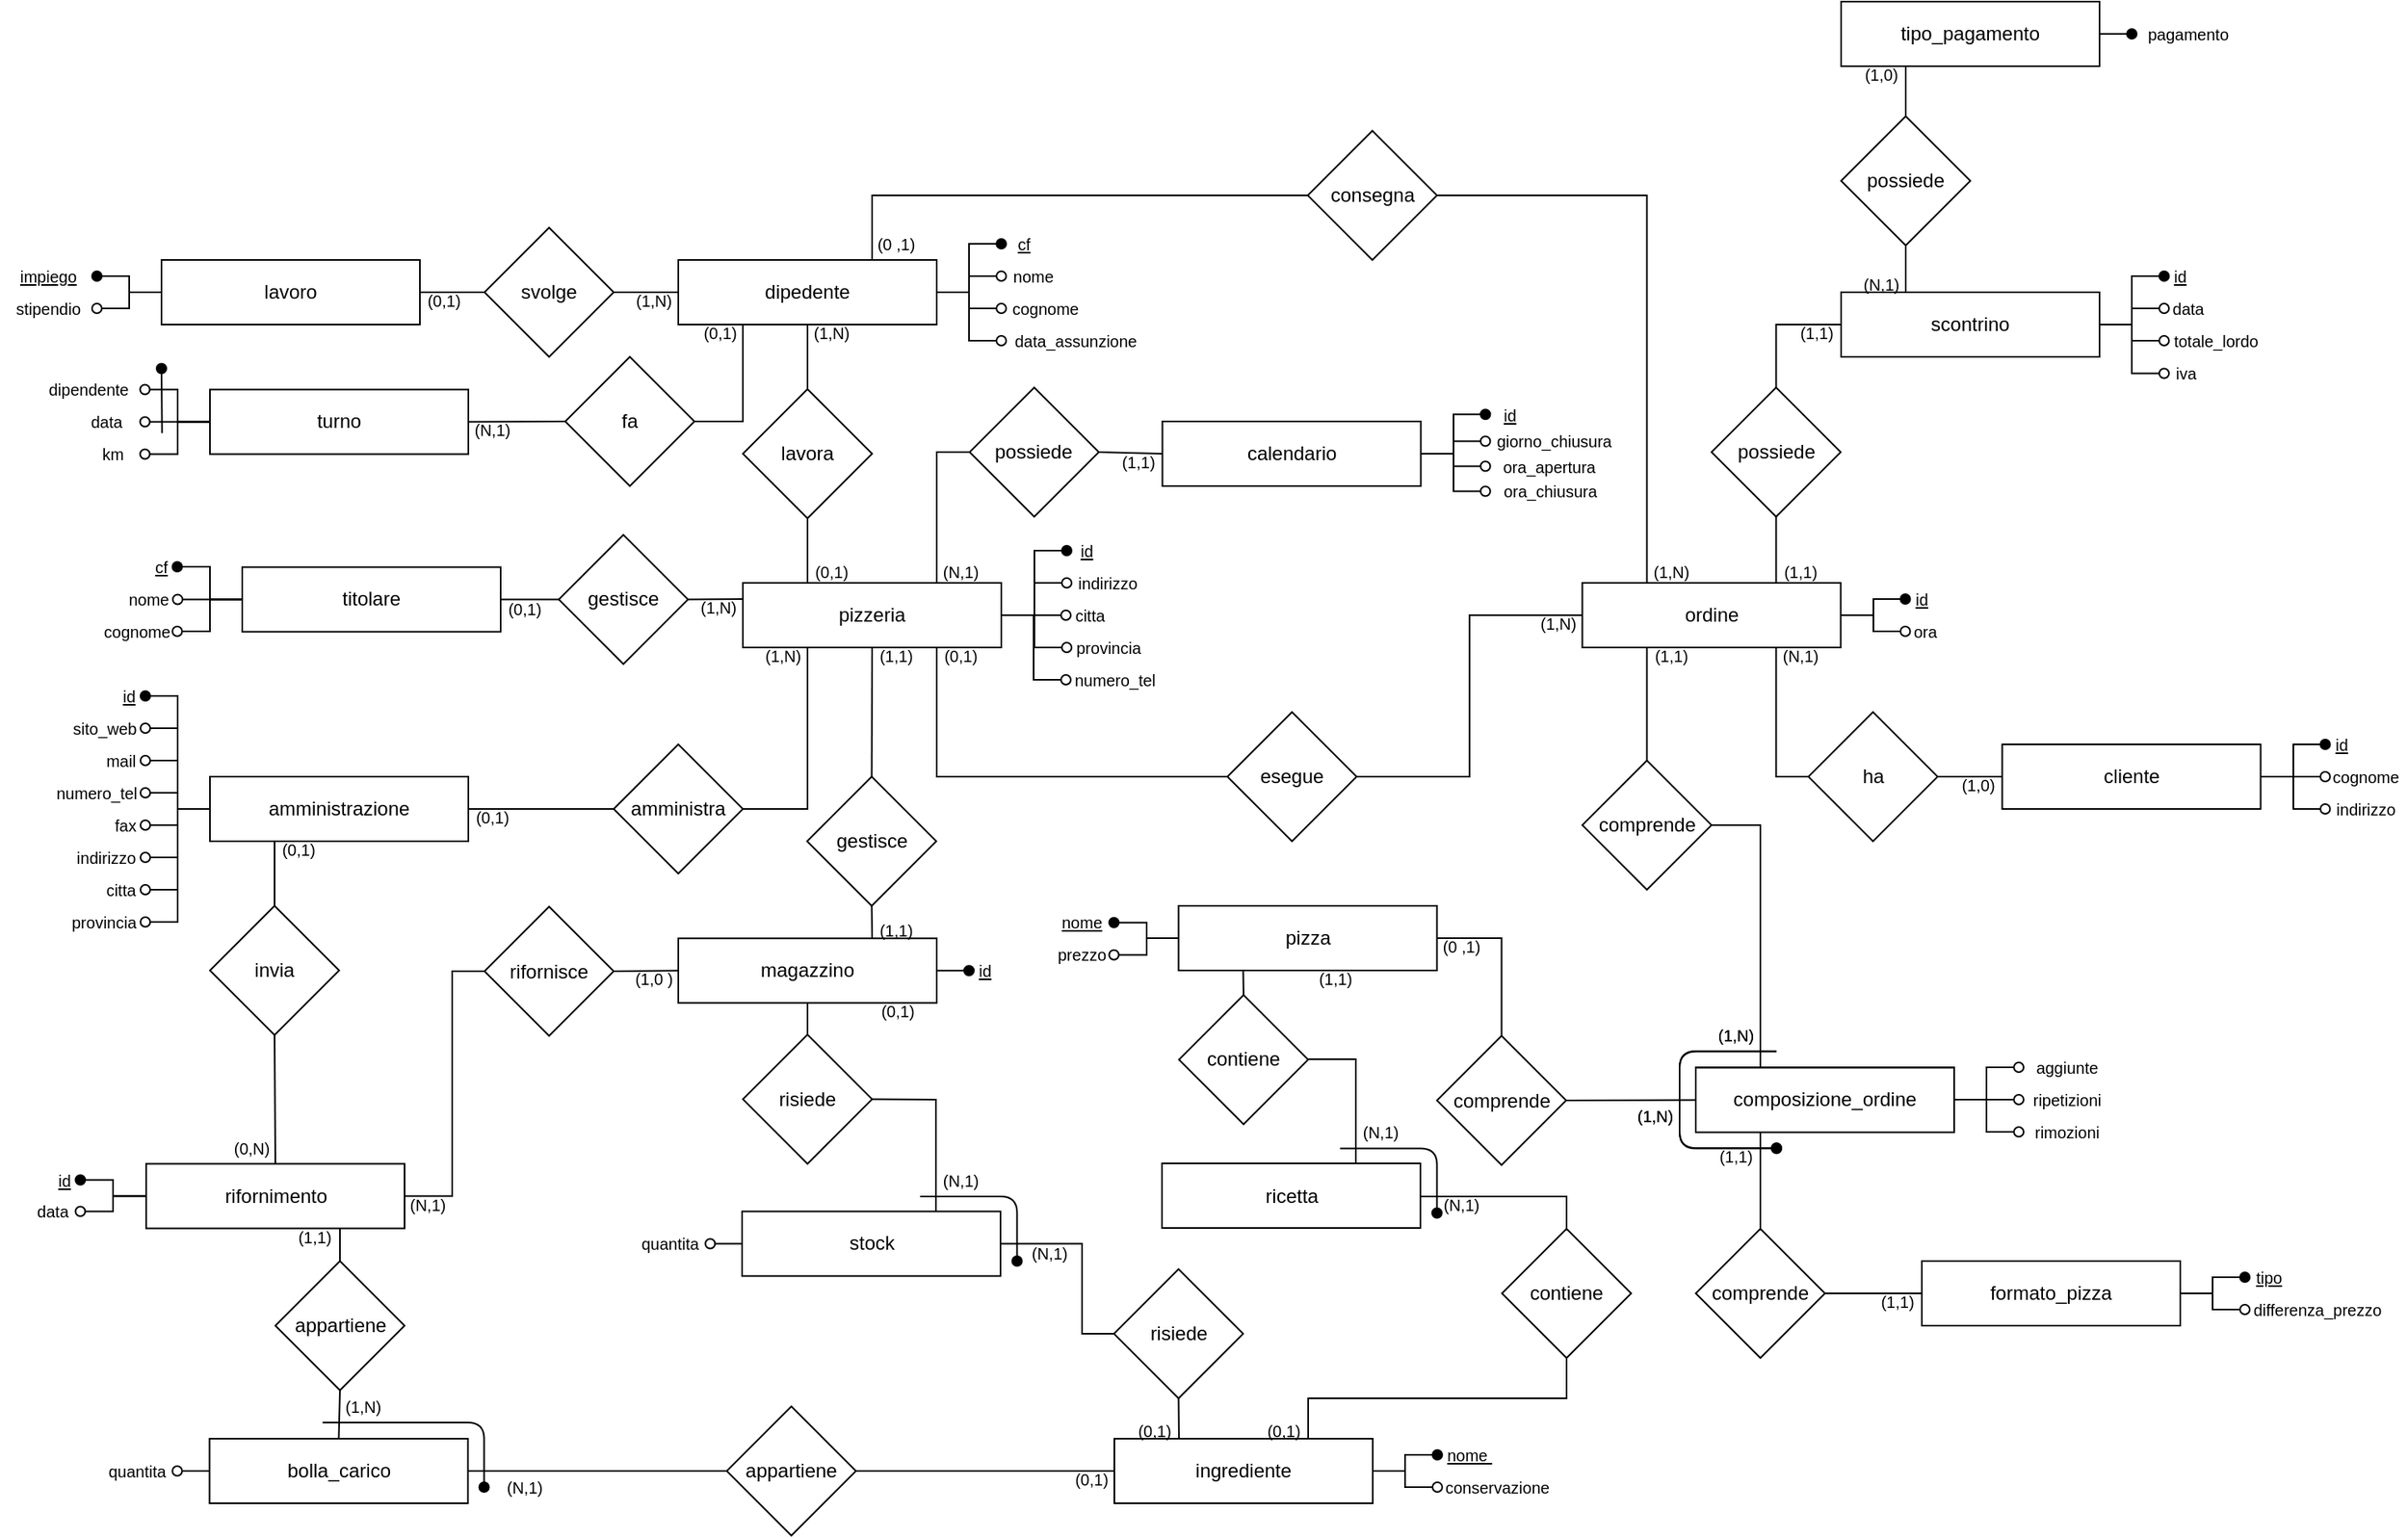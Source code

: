 <mxfile version="13.9.9" type="device"><diagram name="Page-1" id="2ca16b54-16f6-2749-3443-fa8db7711227"><mxGraphModel dx="-695" dy="672" grid="1" gridSize="10" guides="1" tooltips="1" connect="1" arrows="1" fold="1" page="1" pageScale="1" pageWidth="1600" pageHeight="1200" background="#ffffff" math="0" shadow="0"><root><object label="" id="0"><mxCell/></object><mxCell id="1" parent="0"/><mxCell id="YXu61f5etDqieYLc750M-1" value="dipedente" style="whiteSpace=wrap;html=1;align=center;comic=0;treeMoving=0;metaEdit=0;noLabel=0;portConstraintRotation=0;rounded=0;glass=0;sketch=0;shadow=0;" parent="1" vertex="1"><mxGeometry x="2090" y="280" width="160" height="40" as="geometry"/></mxCell><mxCell id="YXu61f5etDqieYLc750M-2" value="titolare" style="whiteSpace=wrap;html=1;align=center;comic=0;treeMoving=0;metaEdit=0;noLabel=0;portConstraintRotation=0;rounded=0;glass=0;sketch=0;shadow=0;" parent="1" vertex="1"><mxGeometry x="1820" y="470.25" width="160" height="40" as="geometry"/></mxCell><mxCell id="YXu61f5etDqieYLc750M-13" value="pizzeria" style="whiteSpace=wrap;html=1;align=center;comic=0;treeMoving=0;metaEdit=0;noLabel=0;portConstraintRotation=0;rounded=0;glass=0;sketch=0;shadow=0;" parent="1" vertex="1"><mxGeometry x="2130" y="480" width="160" height="40" as="geometry"/></mxCell><mxCell id="YXu61f5etDqieYLc750M-14" value="lavora" style="rhombus;whiteSpace=wrap;html=1;" parent="1" vertex="1"><mxGeometry x="2130" y="360" width="80" height="80" as="geometry"/></mxCell><mxCell id="YXu61f5etDqieYLc750M-15" value="" style="endArrow=none;html=1;entryX=0.5;entryY=1;entryDx=0;entryDy=0;exitX=0.5;exitY=0;exitDx=0;exitDy=0;" parent="1" source="YXu61f5etDqieYLc750M-14" target="YXu61f5etDqieYLc750M-1" edge="1"><mxGeometry width="50" height="50" relative="1" as="geometry"><mxPoint x="2420" y="610" as="sourcePoint"/><mxPoint x="2410" y="610" as="targetPoint"/></mxGeometry></mxCell><mxCell id="YXu61f5etDqieYLc750M-16" value="" style="endArrow=none;html=1;entryX=0.5;entryY=1;entryDx=0;entryDy=0;exitX=0.25;exitY=0;exitDx=0;exitDy=0;edgeStyle=elbowEdgeStyle;rounded=0;" parent="1" source="YXu61f5etDqieYLc750M-13" target="YXu61f5etDqieYLc750M-14" edge="1"><mxGeometry width="50" height="50" relative="1" as="geometry"><mxPoint x="2430" y="710" as="sourcePoint"/><mxPoint x="2490" y="610" as="targetPoint"/><Array as="points"><mxPoint x="2170" y="460"/><mxPoint x="2210" y="450"/></Array></mxGeometry></mxCell><mxCell id="YXu61f5etDqieYLc750M-17" value="consegna" style="rhombus;whiteSpace=wrap;html=1;" parent="1" vertex="1"><mxGeometry x="2479.75" y="200" width="80" height="80" as="geometry"/></mxCell><mxCell id="YXu61f5etDqieYLc750M-18" value="" style="endArrow=none;html=1;entryX=0;entryY=0.5;entryDx=0;entryDy=0;rounded=0;elbow=vertical;exitX=0.75;exitY=0;exitDx=0;exitDy=0;edgeStyle=elbowEdgeStyle;" parent="1" source="YXu61f5etDqieYLc750M-1" target="YXu61f5etDqieYLc750M-17" edge="1"><mxGeometry width="50" height="50" relative="1" as="geometry"><mxPoint x="2570" y="230" as="sourcePoint"/><mxPoint x="2550" y="370" as="targetPoint"/><Array as="points"><mxPoint x="2340" y="240"/></Array></mxGeometry></mxCell><mxCell id="YXu61f5etDqieYLc750M-19" value="scontrino" style="whiteSpace=wrap;html=1;align=center;comic=0;treeMoving=0;metaEdit=0;noLabel=0;portConstraintRotation=0;rounded=0;glass=0;sketch=0;shadow=0;verticalAlign=middle;" parent="1" vertex="1"><mxGeometry x="2810" y="300" width="160" height="40" as="geometry"/></mxCell><mxCell id="YXu61f5etDqieYLc750M-20" value="ordine" style="whiteSpace=wrap;html=1;align=center;comic=0;treeMoving=0;metaEdit=0;noLabel=0;portConstraintRotation=0;rounded=0;glass=0;sketch=0;shadow=0;verticalAlign=middle;" parent="1" vertex="1"><mxGeometry x="2649.75" y="480" width="160" height="40" as="geometry"/></mxCell><mxCell id="YXu61f5etDqieYLc750M-21" value="possiede" style="rhombus;whiteSpace=wrap;html=1;verticalAlign=middle;" parent="1" vertex="1"><mxGeometry x="2729.75" y="359" width="80" height="80" as="geometry"/></mxCell><mxCell id="YXu61f5etDqieYLc750M-22" value="" style="endArrow=none;html=1;entryX=0;entryY=0.5;entryDx=0;entryDy=0;exitX=0.5;exitY=0;exitDx=0;exitDy=0;edgeStyle=elbowEdgeStyle;rounded=0;elbow=vertical;verticalAlign=middle;" parent="1" source="YXu61f5etDqieYLc750M-21" target="YXu61f5etDqieYLc750M-19" edge="1"><mxGeometry width="50" height="50" relative="1" as="geometry"><mxPoint x="2529.75" y="730" as="sourcePoint"/><mxPoint x="2579.75" y="680" as="targetPoint"/><Array as="points"><mxPoint x="2780" y="320"/><mxPoint x="2789.75" y="300"/></Array></mxGeometry></mxCell><mxCell id="YXu61f5etDqieYLc750M-23" value="" style="endArrow=none;html=1;entryX=0.5;entryY=1;entryDx=0;entryDy=0;exitX=0.75;exitY=0;exitDx=0;exitDy=0;verticalAlign=middle;" parent="1" source="YXu61f5etDqieYLc750M-20" target="YXu61f5etDqieYLc750M-21" edge="1"><mxGeometry width="50" height="50" relative="1" as="geometry"><mxPoint x="2919.75" y="610" as="sourcePoint"/><mxPoint x="3009.75" y="730" as="targetPoint"/></mxGeometry></mxCell><mxCell id="YXu61f5etDqieYLc750M-24" value="amministrazione" style="whiteSpace=wrap;html=1;align=center;comic=0;treeMoving=0;metaEdit=0;noLabel=0;portConstraintRotation=0;rounded=0;glass=0;sketch=0;shadow=0;" parent="1" vertex="1"><mxGeometry x="1800" y="600" width="160" height="40" as="geometry"/></mxCell><mxCell id="YXu61f5etDqieYLc750M-25" value="amministra" style="rhombus;whiteSpace=wrap;html=1;" parent="1" vertex="1"><mxGeometry x="2050" y="580" width="80" height="80" as="geometry"/></mxCell><mxCell id="YXu61f5etDqieYLc750M-26" value="" style="endArrow=none;html=1;exitX=1;exitY=0.5;exitDx=0;exitDy=0;entryX=0;entryY=0.5;entryDx=0;entryDy=0;" parent="1" source="YXu61f5etDqieYLc750M-24" target="YXu61f5etDqieYLc750M-25" edge="1"><mxGeometry width="50" height="50" relative="1" as="geometry"><mxPoint x="2530" y="1240" as="sourcePoint"/><mxPoint x="2580" y="1190" as="targetPoint"/></mxGeometry></mxCell><mxCell id="YXu61f5etDqieYLc750M-27" value="" style="endArrow=none;html=1;exitX=1;exitY=0.5;exitDx=0;exitDy=0;entryX=0.25;entryY=1;entryDx=0;entryDy=0;edgeStyle=elbowEdgeStyle;rounded=0;" parent="1" source="YXu61f5etDqieYLc750M-25" target="YXu61f5etDqieYLc750M-13" edge="1"><mxGeometry width="50" height="50" relative="1" as="geometry"><mxPoint x="2530" y="1080" as="sourcePoint"/><mxPoint x="2580" y="1030" as="targetPoint"/><Array as="points"><mxPoint x="2170" y="570"/></Array></mxGeometry></mxCell><mxCell id="YXu61f5etDqieYLc750M-28" value="magazzino" style="whiteSpace=wrap;html=1;align=center;comic=0;treeMoving=0;metaEdit=0;noLabel=0;portConstraintRotation=0;rounded=0;glass=0;sketch=0;shadow=0;" parent="1" vertex="1"><mxGeometry x="2090" y="700.13" width="160" height="40" as="geometry"/></mxCell><mxCell id="YXu61f5etDqieYLc750M-29" value="" style="endArrow=none;html=1;exitX=0.75;exitY=0;exitDx=0;exitDy=0;elbow=vertical;rounded=0;entryX=0.5;entryY=1;entryDx=0;entryDy=0;" parent="1" source="YXu61f5etDqieYLc750M-28" target="YXu61f5etDqieYLc750M-30" edge="1"><mxGeometry width="50" height="50" relative="1" as="geometry"><mxPoint x="2129.5" y="855" as="sourcePoint"/><mxPoint x="2289.5" y="880" as="targetPoint"/></mxGeometry></mxCell><mxCell id="YXu61f5etDqieYLc750M-30" value="gestisce" style="rhombus;whiteSpace=wrap;html=1;" parent="1" vertex="1"><mxGeometry x="2169.75" y="600" width="80" height="80" as="geometry"/></mxCell><mxCell id="YXu61f5etDqieYLc750M-31" value="" style="endArrow=none;html=1;exitX=0.5;exitY=0;exitDx=0;exitDy=0;entryX=0.5;entryY=1;entryDx=0;entryDy=0;rounded=0;elbow=vertical;" parent="1" source="YXu61f5etDqieYLc750M-30" target="YXu61f5etDqieYLc750M-13" edge="1"><mxGeometry width="50" height="50" relative="1" as="geometry"><mxPoint x="2510" y="950" as="sourcePoint"/><mxPoint x="2389" y="762" as="targetPoint"/></mxGeometry></mxCell><mxCell id="YXu61f5etDqieYLc750M-32" value="calendario" style="whiteSpace=wrap;html=1;align=center;comic=0;treeMoving=0;metaEdit=0;noLabel=0;portConstraintRotation=0;rounded=0;glass=0;sketch=0;shadow=0;" parent="1" vertex="1"><mxGeometry x="2389.75" y="380" width="160" height="40" as="geometry"/></mxCell><mxCell id="YXu61f5etDqieYLc750M-33" value="possiede" style="rhombus;whiteSpace=wrap;html=1;" parent="1" vertex="1"><mxGeometry x="2270.38" y="359" width="80" height="80" as="geometry"/></mxCell><mxCell id="YXu61f5etDqieYLc750M-34" value="" style="endArrow=none;html=1;exitX=0;exitY=0.5;exitDx=0;exitDy=0;entryX=1;entryY=0.5;entryDx=0;entryDy=0;rounded=0;" parent="1" source="YXu61f5etDqieYLc750M-32" target="YXu61f5etDqieYLc750M-33" edge="1"><mxGeometry width="50" height="50" relative="1" as="geometry"><mxPoint x="2105.38" y="750" as="sourcePoint"/><mxPoint x="2165.38" y="750" as="targetPoint"/></mxGeometry></mxCell><mxCell id="YXu61f5etDqieYLc750M-36" value="" style="endArrow=none;html=1;entryX=1;entryY=0.5;entryDx=0;entryDy=0;exitX=0.25;exitY=0;exitDx=0;exitDy=0;edgeStyle=elbowEdgeStyle;rounded=0;elbow=vertical;" parent="1" source="YXu61f5etDqieYLc750M-20" target="YXu61f5etDqieYLc750M-17" edge="1"><mxGeometry width="50" height="50" relative="1" as="geometry"><mxPoint x="2590" y="850" as="sourcePoint"/><mxPoint x="2640" y="800" as="targetPoint"/><Array as="points"><mxPoint x="2620" y="240"/><mxPoint x="2400" y="200"/><mxPoint x="2740" y="180"/></Array></mxGeometry></mxCell><mxCell id="YXu61f5etDqieYLc750M-37" value="" style="endArrow=none;html=1;entryX=0;entryY=0.5;entryDx=0;entryDy=0;edgeStyle=elbowEdgeStyle;rounded=0;exitX=0.75;exitY=0;exitDx=0;exitDy=0;elbow=vertical;" parent="1" source="YXu61f5etDqieYLc750M-13" target="YXu61f5etDqieYLc750M-33" edge="1"><mxGeometry width="50" height="50" relative="1" as="geometry"><mxPoint x="2500" y="820" as="sourcePoint"/><mxPoint x="2360" y="800" as="targetPoint"/><Array as="points"><mxPoint x="2310" y="399"/></Array></mxGeometry></mxCell><mxCell id="YXu61f5etDqieYLc750M-38" value="gestisce" style="rhombus;whiteSpace=wrap;html=1;" parent="1" vertex="1"><mxGeometry x="2016" y="450.25" width="80" height="80" as="geometry"/></mxCell><mxCell id="YXu61f5etDqieYLc750M-39" value="" style="endArrow=none;html=1;exitX=0;exitY=0.25;exitDx=0;exitDy=0;entryX=1;entryY=0.5;entryDx=0;entryDy=0;rounded=0;elbow=vertical;" parent="1" source="YXu61f5etDqieYLc750M-13" target="YXu61f5etDqieYLc750M-38" edge="1"><mxGeometry width="50" height="50" relative="1" as="geometry"><mxPoint x="2130" y="1160" as="sourcePoint"/><mxPoint x="1850" y="860" as="targetPoint"/></mxGeometry></mxCell><mxCell id="YXu61f5etDqieYLc750M-40" value="" style="endArrow=none;html=1;rounded=0;exitX=0;exitY=0.5;exitDx=0;exitDy=0;entryX=1;entryY=0.5;entryDx=0;entryDy=0;elbow=vertical;" parent="1" source="YXu61f5etDqieYLc750M-38" target="YXu61f5etDqieYLc750M-2" edge="1"><mxGeometry width="50" height="50" relative="1" as="geometry"><mxPoint x="1896" y="828.25" as="sourcePoint"/><mxPoint x="2006" y="538.25" as="targetPoint"/></mxGeometry></mxCell><mxCell id="YXu61f5etDqieYLc750M-41" value="rifornimento" style="whiteSpace=wrap;html=1;align=center;comic=0;treeMoving=0;metaEdit=0;noLabel=0;portConstraintRotation=0;rounded=0;glass=0;sketch=0;shadow=0;" parent="1" vertex="1"><mxGeometry x="1760.5" y="839.75" width="160" height="40" as="geometry"/></mxCell><mxCell id="YXu61f5etDqieYLc750M-42" value="invia" style="rhombus;whiteSpace=wrap;html=1;" parent="1" vertex="1"><mxGeometry x="1800" y="680" width="80" height="80" as="geometry"/></mxCell><mxCell id="YXu61f5etDqieYLc750M-43" value="" style="endArrow=none;html=1;exitX=0.5;exitY=0;exitDx=0;exitDy=0;entryX=0.5;entryY=1;entryDx=0;entryDy=0;rounded=0;" parent="1" source="YXu61f5etDqieYLc750M-41" target="YXu61f5etDqieYLc750M-42" edge="1"><mxGeometry width="50" height="50" relative="1" as="geometry"><mxPoint x="1770.5" y="580" as="sourcePoint"/><mxPoint x="1820.5" y="530" as="targetPoint"/></mxGeometry></mxCell><mxCell id="YXu61f5etDqieYLc750M-44" value="rifornisce" style="rhombus;whiteSpace=wrap;html=1;" parent="1" vertex="1"><mxGeometry x="1970" y="680.5" width="80" height="80" as="geometry"/></mxCell><mxCell id="YXu61f5etDqieYLc750M-45" value="" style="endArrow=none;html=1;exitX=1;exitY=0.5;exitDx=0;exitDy=0;entryX=0;entryY=0.5;entryDx=0;entryDy=0;rounded=0;" parent="1" source="YXu61f5etDqieYLc750M-44" target="YXu61f5etDqieYLc750M-28" edge="1"><mxGeometry width="50" height="50" relative="1" as="geometry"><mxPoint x="2060.25" y="720.25" as="sourcePoint"/><mxPoint x="2380.25" y="1289.88" as="targetPoint"/></mxGeometry></mxCell><mxCell id="YXu61f5etDqieYLc750M-46" value="ingrediente" style="whiteSpace=wrap;html=1;align=center;comic=0;treeMoving=0;metaEdit=0;noLabel=0;portConstraintRotation=0;rounded=0;glass=0;sketch=0;shadow=0;" parent="1" vertex="1"><mxGeometry x="2360" y="1010" width="160" height="40" as="geometry"/></mxCell><mxCell id="YXu61f5etDqieYLc750M-47" value="" style="endArrow=none;html=1;exitX=0;exitY=0.5;exitDx=0;exitDy=0;entryX=1;entryY=0.5;entryDx=0;entryDy=0;edgeStyle=orthogonalEdgeStyle;rounded=0;" parent="1" source="YXu61f5etDqieYLc750M-44" target="YXu61f5etDqieYLc750M-41" edge="1"><mxGeometry width="50" height="50" relative="1" as="geometry"><mxPoint x="2020.5" y="930" as="sourcePoint"/><mxPoint x="2070.5" y="880" as="targetPoint"/><Array as="points"><mxPoint x="1950" y="721"/><mxPoint x="1950" y="860"/></Array></mxGeometry></mxCell><mxCell id="YXu61f5etDqieYLc750M-49" value="" style="endArrow=none;html=1;exitX=0.75;exitY=1;exitDx=0;exitDy=0;entryX=0.5;entryY=0;entryDx=0;entryDy=0;rounded=0;" parent="1" source="YXu61f5etDqieYLc750M-41" target="P-I0eA1u5zWGoKH9JHg1-1" edge="1"><mxGeometry width="50" height="50" relative="1" as="geometry"><mxPoint x="1950.5" y="890" as="sourcePoint"/><mxPoint x="2110.38" y="1025" as="targetPoint"/></mxGeometry></mxCell><mxCell id="YXu61f5etDqieYLc750M-50" value="risiede" style="rhombus;whiteSpace=wrap;html=1;" parent="1" vertex="1"><mxGeometry x="2359.75" y="905" width="80" height="80" as="geometry"/></mxCell><mxCell id="YXu61f5etDqieYLc750M-51" value="" style="endArrow=none;html=1;entryX=0.25;entryY=0;entryDx=0;entryDy=0;exitX=0.5;exitY=1;exitDx=0;exitDy=0;rounded=0;elbow=vertical;" parent="1" source="YXu61f5etDqieYLc750M-50" target="YXu61f5etDqieYLc750M-46" edge="1"><mxGeometry width="50" height="50" relative="1" as="geometry"><mxPoint x="2400" y="985" as="sourcePoint"/><mxPoint x="2760.63" y="1470" as="targetPoint"/></mxGeometry></mxCell><mxCell id="YXu61f5etDqieYLc750M-52" value="" style="endArrow=none;html=1;exitX=0.5;exitY=1;exitDx=0;exitDy=0;elbow=vertical;rounded=0;entryX=0.5;entryY=0;entryDx=0;entryDy=0;" parent="1" source="YXu61f5etDqieYLc750M-28" target="YXu61f5etDqieYLc750M-302" edge="1"><mxGeometry width="50" height="50" relative="1" as="geometry"><mxPoint x="2720" y="1490" as="sourcePoint"/><mxPoint x="2120" y="850" as="targetPoint"/></mxGeometry></mxCell><mxCell id="YXu61f5etDqieYLc750M-53" value="&lt;u style=&quot;font-size: 10px&quot;&gt;cf&lt;/u&gt;" style="text;html=1;strokeColor=none;fillColor=none;align=right;verticalAlign=middle;whiteSpace=wrap;rounded=0;fontSize=10;" parent="1" vertex="1"><mxGeometry x="2290" y="265" width="20" height="10" as="geometry"/></mxCell><mxCell id="YXu61f5etDqieYLc750M-54" value="nome&amp;nbsp;&amp;nbsp;" style="text;html=1;strokeColor=none;fillColor=none;align=right;verticalAlign=middle;whiteSpace=wrap;rounded=0;fontSize=10;spacing=2;" parent="1" vertex="1"><mxGeometry x="2290" y="285" width="40" height="10" as="geometry"/></mxCell><mxCell id="YXu61f5etDqieYLc750M-55" value="cognome" style="text;html=1;strokeColor=none;fillColor=none;align=right;verticalAlign=middle;whiteSpace=wrap;rounded=0;fontSize=10;" parent="1" vertex="1"><mxGeometry x="2290" y="305" width="50" height="10" as="geometry"/></mxCell><mxCell id="YXu61f5etDqieYLc750M-56" value="" style="endArrow=none;html=1;fillColor=#000000;entryX=1;entryY=0.5;entryDx=0;entryDy=0;exitX=0;exitY=0.5;exitDx=0;exitDy=0;startArrow=oval;startFill=1;edgeStyle=elbowEdgeStyle;rounded=0;" parent="1" source="YXu61f5etDqieYLc750M-53" target="YXu61f5etDqieYLc750M-1" edge="1"><mxGeometry width="50" height="50" relative="1" as="geometry"><mxPoint x="2384.536" y="258.536" as="sourcePoint"/><mxPoint x="2416" y="300" as="targetPoint"/></mxGeometry></mxCell><mxCell id="YXu61f5etDqieYLc750M-57" value="" style="endArrow=oval;html=1;fillColor=#000000;entryX=0;entryY=0.5;entryDx=0;entryDy=0;endFill=0;exitX=1;exitY=0.5;exitDx=0;exitDy=0;spacingLeft=0;spacingRight=0;textDirection=ltr;spacing=2;sourcePerimeterSpacing=0;startSize=6;endSize=6;targetPerimeterSpacing=0;edgeStyle=elbowEdgeStyle;rounded=0;" parent="1" source="YXu61f5etDqieYLc750M-1" target="YXu61f5etDqieYLc750M-54" edge="1"><mxGeometry width="50" height="50" relative="1" as="geometry"><mxPoint x="2250" y="300" as="sourcePoint"/><mxPoint x="2374.536" y="288.536" as="targetPoint"/><Array as="points"/></mxGeometry></mxCell><mxCell id="YXu61f5etDqieYLc750M-58" value="" style="endArrow=oval;html=1;fillColor=#000000;exitX=1;exitY=0.5;exitDx=0;exitDy=0;entryX=0;entryY=0.5;entryDx=0;entryDy=0;endFill=0;edgeStyle=elbowEdgeStyle;rounded=0;" parent="1" source="YXu61f5etDqieYLc750M-1" target="YXu61f5etDqieYLc750M-55" edge="1"><mxGeometry width="50" height="50" relative="1" as="geometry"><mxPoint x="2416" y="300" as="sourcePoint"/><mxPoint x="2376" y="315" as="targetPoint"/></mxGeometry></mxCell><mxCell id="YXu61f5etDqieYLc750M-59" value="" style="endArrow=oval;html=1;fillColor=#000000;entryX=0;entryY=0.5;entryDx=0;entryDy=0;endFill=0;exitX=1;exitY=0.5;exitDx=0;exitDy=0;edgeStyle=elbowEdgeStyle;rounded=0;" parent="1" source="YXu61f5etDqieYLc750M-1" target="YXu61f5etDqieYLc750M-60" edge="1"><mxGeometry width="50" height="50" relative="1" as="geometry"><mxPoint x="2450" y="330" as="sourcePoint"/><mxPoint x="2384.536" y="341.464" as="targetPoint"/></mxGeometry></mxCell><mxCell id="YXu61f5etDqieYLc750M-60" value="data_assunzione" style="text;html=1;strokeColor=none;fillColor=none;align=right;verticalAlign=middle;whiteSpace=wrap;rounded=0;fontSize=10;" parent="1" vertex="1"><mxGeometry x="2290" y="325" width="86" height="10" as="geometry"/></mxCell><mxCell id="YXu61f5etDqieYLc750M-61" value="giorno_chiusura" style="text;html=1;strokeColor=none;fillColor=none;align=right;verticalAlign=middle;whiteSpace=wrap;rounded=0;fontSize=10;" parent="1" vertex="1"><mxGeometry x="2589.75" y="387.25" width="80" height="10" as="geometry"/></mxCell><mxCell id="YXu61f5etDqieYLc750M-62" value="ora_apertura" style="text;html=1;strokeColor=none;fillColor=none;align=right;verticalAlign=middle;whiteSpace=wrap;rounded=0;fontSize=10;" parent="1" vertex="1"><mxGeometry x="2589.75" y="400.25" width="70" height="15" as="geometry"/></mxCell><mxCell id="YXu61f5etDqieYLc750M-63" value="ora_chiusura" style="text;html=1;strokeColor=none;fillColor=none;align=center;verticalAlign=middle;whiteSpace=wrap;rounded=0;fontSize=10;" parent="1" vertex="1"><mxGeometry x="2589.75" y="418.25" width="80" height="10" as="geometry"/></mxCell><mxCell id="YXu61f5etDqieYLc750M-64" value="" style="endArrow=oval;html=1;fillColor=#000000;fontSize=10;endFill=1;exitX=1;exitY=0.5;exitDx=0;exitDy=0;rounded=0;edgeStyle=elbowEdgeStyle;" parent="1" source="YXu61f5etDqieYLc750M-13" target="YXu61f5etDqieYLc750M-143" edge="1"><mxGeometry width="50" height="50" relative="1" as="geometry"><mxPoint x="2538" y="455" as="sourcePoint"/><mxPoint x="2551.876" y="394.872" as="targetPoint"/></mxGeometry></mxCell><mxCell id="YXu61f5etDqieYLc750M-65" value="" style="endArrow=oval;html=1;fillColor=#000000;fontSize=10;endFill=0;exitX=1;exitY=0.5;exitDx=0;exitDy=0;rounded=0;edgeStyle=elbowEdgeStyle;" parent="1" source="YXu61f5etDqieYLc750M-13" target="YXu61f5etDqieYLc750M-144" edge="1"><mxGeometry width="50" height="50" relative="1" as="geometry"><mxPoint x="2310" y="610" as="sourcePoint"/><mxPoint x="2342.316" y="559.218" as="targetPoint"/></mxGeometry></mxCell><mxCell id="YXu61f5etDqieYLc750M-66" value="" style="endArrow=oval;html=1;fillColor=#000000;fontSize=10;endFill=0;exitX=1;exitY=0.5;exitDx=0;exitDy=0;entryX=0;entryY=0.5;entryDx=0;entryDy=0;rounded=0;edgeStyle=elbowEdgeStyle;" parent="1" source="YXu61f5etDqieYLc750M-13" target="YXu61f5etDqieYLc750M-145" edge="1"><mxGeometry width="50" height="50" relative="1" as="geometry"><mxPoint x="2380" y="510" as="sourcePoint"/><mxPoint x="2579.053" y="423.07" as="targetPoint"/></mxGeometry></mxCell><mxCell id="YXu61f5etDqieYLc750M-67" value="" style="endArrow=oval;html=1;fillColor=#000000;fontSize=10;endFill=0;exitX=1;exitY=0.5;exitDx=0;exitDy=0;entryX=0;entryY=0.5;entryDx=0;entryDy=0;rounded=0;edgeStyle=elbowEdgeStyle;" parent="1" source="YXu61f5etDqieYLc750M-13" target="YXu61f5etDqieYLc750M-146" edge="1"><mxGeometry width="50" height="50" relative="1" as="geometry"><mxPoint x="2400" y="530" as="sourcePoint"/><mxPoint x="2588.176" y="441.316" as="targetPoint"/></mxGeometry></mxCell><mxCell id="YXu61f5etDqieYLc750M-68" value="" style="endArrow=oval;html=1;fillColor=#000000;fontSize=10;exitX=1;exitY=0.5;exitDx=0;exitDy=0;endFill=1;entryX=0;entryY=0.5;entryDx=0;entryDy=0;edgeStyle=elbowEdgeStyle;rounded=0;" parent="1" source="YXu61f5etDqieYLc750M-46" target="YXu61f5etDqieYLc750M-154" edge="1"><mxGeometry width="50" height="50" relative="1" as="geometry"><mxPoint x="2440" y="1140" as="sourcePoint"/><mxPoint x="2428" y="1090" as="targetPoint"/></mxGeometry></mxCell><mxCell id="YXu61f5etDqieYLc750M-69" value="" style="endArrow=oval;html=1;fillColor=#000000;fontSize=10;endFill=0;exitX=1;exitY=0.5;exitDx=0;exitDy=0;entryX=0;entryY=0.5;entryDx=0;entryDy=0;edgeStyle=elbowEdgeStyle;rounded=0;" parent="1" source="YXu61f5etDqieYLc750M-46" target="YXu61f5etDqieYLc750M-155" edge="1"><mxGeometry width="50" height="50" relative="1" as="geometry"><mxPoint x="2440" y="1130" as="sourcePoint"/><mxPoint x="2460" y="1090" as="targetPoint"/></mxGeometry></mxCell><mxCell id="YXu61f5etDqieYLc750M-70" value="" style="endArrow=oval;html=1;fillColor=#000000;fontSize=10;endFill=0;entryX=0;entryY=0.5;entryDx=0;entryDy=0;rounded=0;edgeStyle=elbowEdgeStyle;exitX=1;exitY=0.5;exitDx=0;exitDy=0;" parent="1" source="YXu61f5etDqieYLc750M-13" target="YXu61f5etDqieYLc750M-147" edge="1"><mxGeometry width="50" height="50" relative="1" as="geometry"><mxPoint x="2310" y="530" as="sourcePoint"/><mxPoint x="2578.031" y="459.448" as="targetPoint"/><Array as="points"><mxPoint x="2310" y="500"/></Array></mxGeometry></mxCell><mxCell id="YXu61f5etDqieYLc750M-71" value="" style="endArrow=oval;html=1;fillColor=#000000;fontSize=10;exitX=1;exitY=0.5;exitDx=0;exitDy=0;endFill=1;entryX=0;entryY=0.5;entryDx=0;entryDy=0;rounded=0;edgeStyle=elbowEdgeStyle;verticalAlign=middle;" parent="1" source="YXu61f5etDqieYLc750M-20" target="YXu61f5etDqieYLc750M-72" edge="1"><mxGeometry width="50" height="50" relative="1" as="geometry"><mxPoint x="2779.75" y="602" as="sourcePoint"/><mxPoint x="2889.75" y="490" as="targetPoint"/></mxGeometry></mxCell><mxCell id="YXu61f5etDqieYLc750M-72" value="&lt;u&gt;id&lt;/u&gt;" style="text;html=1;strokeColor=none;fillColor=none;align=center;verticalAlign=middle;whiteSpace=wrap;rounded=0;fontSize=10;" parent="1" vertex="1"><mxGeometry x="2849.75" y="485" width="20" height="10" as="geometry"/></mxCell><mxCell id="YXu61f5etDqieYLc750M-73" value="" style="endArrow=oval;html=1;fillColor=#000000;fontSize=10;exitX=1;exitY=0.5;exitDx=0;exitDy=0;endFill=0;entryX=0;entryY=0.5;entryDx=0;entryDy=0;rounded=0;edgeStyle=elbowEdgeStyle;verticalAlign=middle;" parent="1" source="YXu61f5etDqieYLc750M-20" target="YXu61f5etDqieYLc750M-74" edge="1"><mxGeometry width="50" height="50" relative="1" as="geometry"><mxPoint x="2749.75" y="590" as="sourcePoint"/><mxPoint x="2791.214" y="621.464" as="targetPoint"/></mxGeometry></mxCell><mxCell id="YXu61f5etDqieYLc750M-74" value="ora&amp;nbsp;&amp;nbsp;" style="text;html=1;strokeColor=none;fillColor=none;align=center;verticalAlign=middle;whiteSpace=wrap;rounded=0;fontSize=10;" parent="1" vertex="1"><mxGeometry x="2849.75" y="505" width="30" height="10" as="geometry"/></mxCell><mxCell id="YXu61f5etDqieYLc750M-75" value="" style="endArrow=none;html=1;fillColor=#000000;fontSize=10;entryX=1;entryY=0.5;entryDx=0;entryDy=0;exitX=0;exitY=0.5;exitDx=0;exitDy=0;startArrow=oval;startFill=1;rounded=0;edgeStyle=elbowEdgeStyle;verticalAlign=middle;" parent="1" source="YXu61f5etDqieYLc750M-76" target="YXu61f5etDqieYLc750M-19" edge="1"><mxGeometry width="50" height="50" relative="1" as="geometry"><mxPoint x="2970" y="445" as="sourcePoint"/><mxPoint x="2890" y="470" as="targetPoint"/></mxGeometry></mxCell><mxCell id="YXu61f5etDqieYLc750M-76" value="&lt;u&gt;id&lt;/u&gt;" style="text;html=1;strokeColor=none;fillColor=none;align=center;verticalAlign=middle;whiteSpace=wrap;rounded=0;fontSize=10;" parent="1" vertex="1"><mxGeometry x="3010" y="285" width="20" height="10" as="geometry"/></mxCell><mxCell id="YXu61f5etDqieYLc750M-77" value="" style="endArrow=none;html=1;fillColor=#000000;fontSize=10;entryX=1;entryY=0.5;entryDx=0;entryDy=0;exitX=0;exitY=0.5;exitDx=0;exitDy=0;startArrow=oval;startFill=0;rounded=0;edgeStyle=elbowEdgeStyle;verticalAlign=middle;" parent="1" source="YXu61f5etDqieYLc750M-78" target="YXu61f5etDqieYLc750M-19" edge="1"><mxGeometry width="50" height="50" relative="1" as="geometry"><mxPoint x="2978.536" y="428.536" as="sourcePoint"/><mxPoint x="3010" y="480" as="targetPoint"/></mxGeometry></mxCell><mxCell id="YXu61f5etDqieYLc750M-78" value="data" style="text;html=1;strokeColor=none;fillColor=none;align=center;verticalAlign=middle;whiteSpace=wrap;rounded=0;fontSize=10;" parent="1" vertex="1"><mxGeometry x="3010" y="305" width="30" height="10" as="geometry"/></mxCell><mxCell id="YXu61f5etDqieYLc750M-79" value="" style="endArrow=none;html=1;fillColor=#000000;fontSize=10;entryX=1;entryY=0.5;entryDx=0;entryDy=0;exitX=0;exitY=0.5;exitDx=0;exitDy=0;startArrow=oval;startFill=0;rounded=0;edgeStyle=elbowEdgeStyle;verticalAlign=middle;" parent="1" source="YXu61f5etDqieYLc750M-80" target="YXu61f5etDqieYLc750M-19" edge="1"><mxGeometry width="50" height="50" relative="1" as="geometry"><mxPoint x="3041.464" y="428.536" as="sourcePoint"/><mxPoint x="3010" y="480" as="targetPoint"/></mxGeometry></mxCell><mxCell id="YXu61f5etDqieYLc750M-80" value="totale_lordo&amp;nbsp;&amp;nbsp;" style="text;html=1;strokeColor=none;fillColor=none;align=center;verticalAlign=middle;whiteSpace=wrap;rounded=0;fontSize=10;" parent="1" vertex="1"><mxGeometry x="3010" y="325" width="70" height="10" as="geometry"/></mxCell><mxCell id="YXu61f5etDqieYLc750M-81" value="" style="endArrow=none;html=1;fillColor=#000000;fontSize=10;entryX=1;entryY=0.5;entryDx=0;entryDy=0;exitX=0;exitY=0.5;exitDx=0;exitDy=0;startArrow=oval;startFill=0;rounded=0;edgeStyle=elbowEdgeStyle;verticalAlign=middle;" parent="1" source="YXu61f5etDqieYLc750M-82" target="YXu61f5etDqieYLc750M-19" edge="1"><mxGeometry width="50" height="50" relative="1" as="geometry"><mxPoint x="3049.75" y="425" as="sourcePoint"/><mxPoint x="3009.75" y="460" as="targetPoint"/></mxGeometry></mxCell><mxCell id="YXu61f5etDqieYLc750M-82" value="iva&amp;nbsp;" style="text;html=1;strokeColor=none;fillColor=none;align=center;verticalAlign=middle;whiteSpace=wrap;rounded=0;fontSize=10;" parent="1" vertex="1"><mxGeometry x="3010" y="345.25" width="30" height="10" as="geometry"/></mxCell><mxCell id="YXu61f5etDqieYLc750M-83" value="pizza" style="whiteSpace=wrap;html=1;align=center;comic=0;treeMoving=0;metaEdit=0;noLabel=0;portConstraintRotation=0;rounded=0;glass=0;sketch=0;shadow=0;" parent="1" vertex="1"><mxGeometry x="2399.75" y="680" width="160" height="40" as="geometry"/></mxCell><mxCell id="YXu61f5etDqieYLc750M-84" value="contiene" style="rhombus;whiteSpace=wrap;html=1;" parent="1" vertex="1"><mxGeometry x="2400" y="735.25" width="80" height="80" as="geometry"/></mxCell><mxCell id="YXu61f5etDqieYLc750M-85" value="" style="endArrow=none;html=1;entryX=0.25;entryY=1;entryDx=0;entryDy=0;exitX=0.5;exitY=0;exitDx=0;exitDy=0;elbow=vertical;rounded=0;" parent="1" source="YXu61f5etDqieYLc750M-84" target="YXu61f5etDqieYLc750M-83" edge="1"><mxGeometry width="50" height="50" relative="1" as="geometry"><mxPoint x="2601.75" y="1040.37" as="sourcePoint"/><mxPoint x="2651.75" y="990.37" as="targetPoint"/></mxGeometry></mxCell><mxCell id="YXu61f5etDqieYLc750M-86" value="" style="endArrow=none;html=1;labelBackgroundColor=#000000;strokeColor=#000000;entryX=0.5;entryY=1;entryDx=0;entryDy=0;edgeStyle=elbowEdgeStyle;exitX=0.75;exitY=0;exitDx=0;exitDy=0;elbow=vertical;rounded=0;jumpStyle=arc;" parent="1" source="YXu61f5etDqieYLc750M-46" target="7NCEvU4dwTUQMKz-XwtF-1" edge="1"><mxGeometry width="50" height="50" relative="1" as="geometry"><mxPoint x="2560" y="1290" as="sourcePoint"/><mxPoint x="2570" y="1300" as="targetPoint"/></mxGeometry></mxCell><mxCell id="YXu61f5etDqieYLc750M-88" value="" style="endArrow=none;html=1;labelBackgroundColor=#000000;strokeColor=#000000;exitX=1;exitY=0.5;exitDx=0;exitDy=0;entryX=0;entryY=0.5;entryDx=0;entryDy=0;rounded=0;" parent="1" source="YXu61f5etDqieYLc750M-291" target="YXu61f5etDqieYLc750M-288" edge="1"><mxGeometry width="50" height="50" relative="1" as="geometry"><mxPoint x="2800" y="900" as="sourcePoint"/><mxPoint x="2649.75" y="700" as="targetPoint"/></mxGeometry></mxCell><mxCell id="YXu61f5etDqieYLc750M-89" value="" style="endArrow=none;html=1;labelBackgroundColor=#000000;strokeColor=#000000;entryX=0.5;entryY=0;entryDx=0;entryDy=0;exitX=0.25;exitY=1;exitDx=0;exitDy=0;verticalAlign=middle;" parent="1" source="YXu61f5etDqieYLc750M-20" target="YXu61f5etDqieYLc750M-293" edge="1"><mxGeometry width="50" height="50" relative="1" as="geometry"><mxPoint x="2899.75" y="710" as="sourcePoint"/><mxPoint x="2689.75" y="660" as="targetPoint"/></mxGeometry></mxCell><mxCell id="YXu61f5etDqieYLc750M-92" value="" style="endArrow=oval;html=1;labelBackgroundColor=#000000;strokeColor=#000000;fontSize=10;exitX=1;exitY=0.5;exitDx=0;exitDy=0;endFill=1;entryX=0;entryY=0.5;entryDx=0;entryDy=0;" parent="1" source="YXu61f5etDqieYLc750M-28" target="YXu61f5etDqieYLc750M-93" edge="1"><mxGeometry width="50" height="50" relative="1" as="geometry"><mxPoint x="2250" y="625.13" as="sourcePoint"/><mxPoint x="2350" y="585.13" as="targetPoint"/></mxGeometry></mxCell><mxCell id="YXu61f5etDqieYLc750M-93" value="&lt;u&gt;id&lt;/u&gt;" style="text;html=1;strokeColor=none;fillColor=none;align=center;verticalAlign=middle;whiteSpace=wrap;rounded=0;fontSize=10;" parent="1" vertex="1"><mxGeometry x="2270" y="715.13" width="20" height="10" as="geometry"/></mxCell><mxCell id="YXu61f5etDqieYLc750M-94" value="" style="endArrow=oval;html=1;exitX=0;exitY=0.5;exitDx=0;exitDy=0;endFill=0;entryX=1;entryY=0.5;entryDx=0;entryDy=0;edgeStyle=elbowEdgeStyle;rounded=0;" parent="1" source="YXu61f5etDqieYLc750M-24" target="YXu61f5etDqieYLc750M-95" edge="1"><mxGeometry width="50" height="50" relative="1" as="geometry"><mxPoint x="1890" y="835" as="sourcePoint"/><mxPoint x="1800" y="855" as="targetPoint"/></mxGeometry></mxCell><mxCell id="YXu61f5etDqieYLc750M-95" value="&amp;nbsp; indirizzo" style="text;html=1;strokeColor=none;fillColor=none;align=left;verticalAlign=middle;whiteSpace=wrap;rounded=0;fontSize=10;" parent="1" vertex="1"><mxGeometry x="1710" y="645" width="50" height="10" as="geometry"/></mxCell><mxCell id="YXu61f5etDqieYLc750M-96" value="" style="endArrow=oval;html=1;endFill=0;exitX=0;exitY=0.5;exitDx=0;exitDy=0;entryX=1;entryY=0.5;entryDx=0;entryDy=0;edgeStyle=elbowEdgeStyle;rounded=0;" parent="1" source="YXu61f5etDqieYLc750M-24" target="YXu61f5etDqieYLc750M-97" edge="1"><mxGeometry width="50" height="50" relative="1" as="geometry"><mxPoint x="1840" y="815" as="sourcePoint"/><mxPoint x="1810" y="865" as="targetPoint"/></mxGeometry></mxCell><mxCell id="YXu61f5etDqieYLc750M-97" value="numero_tel" style="text;html=1;strokeColor=none;fillColor=none;align=center;verticalAlign=middle;whiteSpace=wrap;rounded=0;fontSize=10;" parent="1" vertex="1"><mxGeometry x="1700" y="605" width="60" height="10" as="geometry"/></mxCell><mxCell id="YXu61f5etDqieYLc750M-98" value="" style="endArrow=oval;html=1;endFill=0;exitX=0;exitY=0.5;exitDx=0;exitDy=0;entryX=1;entryY=0.5;entryDx=0;entryDy=0;edgeStyle=elbowEdgeStyle;rounded=0;" parent="1" source="YXu61f5etDqieYLc750M-24" target="YXu61f5etDqieYLc750M-99" edge="1"><mxGeometry width="50" height="50" relative="1" as="geometry"><mxPoint x="1840" y="815" as="sourcePoint"/><mxPoint x="1840" y="855" as="targetPoint"/></mxGeometry></mxCell><mxCell id="YXu61f5etDqieYLc750M-99" value="&amp;nbsp; fax" style="text;html=1;strokeColor=none;fillColor=none;align=center;verticalAlign=middle;whiteSpace=wrap;rounded=0;fontSize=10;" parent="1" vertex="1"><mxGeometry x="1730" y="625" width="30" height="10" as="geometry"/></mxCell><mxCell id="YXu61f5etDqieYLc750M-100" value="" style="endArrow=oval;html=1;endFill=0;exitX=0;exitY=0.5;exitDx=0;exitDy=0;entryX=1;entryY=0.5;entryDx=0;entryDy=0;edgeStyle=elbowEdgeStyle;rounded=0;" parent="1" source="YXu61f5etDqieYLc750M-24" target="YXu61f5etDqieYLc750M-101" edge="1"><mxGeometry width="50" height="50" relative="1" as="geometry"><mxPoint x="1840" y="815" as="sourcePoint"/><mxPoint x="1860" y="855" as="targetPoint"/></mxGeometry></mxCell><mxCell id="YXu61f5etDqieYLc750M-101" value="mail" style="text;html=1;strokeColor=none;fillColor=none;align=center;verticalAlign=middle;whiteSpace=wrap;rounded=0;fontSize=10;" parent="1" vertex="1"><mxGeometry x="1730" y="585" width="30" height="10" as="geometry"/></mxCell><mxCell id="YXu61f5etDqieYLc750M-102" value="" style="endArrow=oval;html=1;endFill=0;exitX=0;exitY=0.5;exitDx=0;exitDy=0;entryX=1;entryY=0.5;entryDx=0;entryDy=0;edgeStyle=elbowEdgeStyle;rounded=0;" parent="1" source="YXu61f5etDqieYLc750M-24" target="YXu61f5etDqieYLc750M-103" edge="1"><mxGeometry width="50" height="50" relative="1" as="geometry"><mxPoint x="1820" y="645" as="sourcePoint"/><mxPoint x="1850" y="865" as="targetPoint"/></mxGeometry></mxCell><mxCell id="YXu61f5etDqieYLc750M-103" value="sito_web" style="text;html=1;strokeColor=none;fillColor=none;align=center;verticalAlign=middle;whiteSpace=wrap;rounded=0;fontSize=10;" parent="1" vertex="1"><mxGeometry x="1710" y="565" width="50" height="10" as="geometry"/></mxCell><mxCell id="YXu61f5etDqieYLc750M-104" value="lavoro" style="whiteSpace=wrap;html=1;align=center;comic=0;treeMoving=0;metaEdit=0;noLabel=0;portConstraintRotation=0;rounded=0;glass=0;sketch=0;shadow=0;" parent="1" vertex="1"><mxGeometry x="1770" y="280" width="160" height="40" as="geometry"/></mxCell><mxCell id="YXu61f5etDqieYLc750M-105" value="svolge" style="rhombus;whiteSpace=wrap;html=1;" parent="1" vertex="1"><mxGeometry x="1970" y="260" width="80" height="80" as="geometry"/></mxCell><mxCell id="YXu61f5etDqieYLc750M-106" value="" style="endArrow=none;html=1;exitX=1;exitY=0.5;exitDx=0;exitDy=0;entryX=0;entryY=0.5;entryDx=0;entryDy=0;rounded=0;" parent="1" source="YXu61f5etDqieYLc750M-104" target="YXu61f5etDqieYLc750M-105" edge="1"><mxGeometry width="50" height="50" relative="1" as="geometry"><mxPoint x="2430" y="800" as="sourcePoint"/><mxPoint x="2480" y="750" as="targetPoint"/></mxGeometry></mxCell><mxCell id="YXu61f5etDqieYLc750M-107" value="" style="endArrow=none;html=1;exitX=1;exitY=0.5;exitDx=0;exitDy=0;rounded=0;elbow=vertical;entryX=0;entryY=0.5;entryDx=0;entryDy=0;" parent="1" source="YXu61f5etDqieYLc750M-105" target="YXu61f5etDqieYLc750M-1" edge="1"><mxGeometry width="50" height="50" relative="1" as="geometry"><mxPoint x="2390" y="800" as="sourcePoint"/><mxPoint x="2370" y="610" as="targetPoint"/></mxGeometry></mxCell><mxCell id="YXu61f5etDqieYLc750M-109" value="fa" style="rhombus;whiteSpace=wrap;html=1;" parent="1" vertex="1"><mxGeometry x="2020" y="340" width="80" height="80" as="geometry"/></mxCell><mxCell id="YXu61f5etDqieYLc750M-117" value="" style="endArrow=oval;html=1;exitX=0;exitY=0.5;exitDx=0;exitDy=0;endFill=1;entryX=1;entryY=0.5;entryDx=0;entryDy=0;edgeStyle=elbowEdgeStyle;rounded=0;" parent="1" source="YXu61f5etDqieYLc750M-104" target="YXu61f5etDqieYLc750M-120" edge="1"><mxGeometry width="50" height="50" relative="1" as="geometry"><mxPoint x="1810" y="280" as="sourcePoint"/><mxPoint x="1764" y="240" as="targetPoint"/></mxGeometry></mxCell><mxCell id="YXu61f5etDqieYLc750M-118" value="" style="endArrow=oval;html=1;exitX=0;exitY=0.5;exitDx=0;exitDy=0;endFill=0;entryX=1;entryY=0.5;entryDx=0;entryDy=0;edgeStyle=elbowEdgeStyle;rounded=0;" parent="1" source="YXu61f5etDqieYLc750M-104" target="YXu61f5etDqieYLc750M-119" edge="1"><mxGeometry width="50" height="50" relative="1" as="geometry"><mxPoint x="1810" y="280" as="sourcePoint"/><mxPoint x="1810" y="240" as="targetPoint"/></mxGeometry></mxCell><mxCell id="YXu61f5etDqieYLc750M-119" value="stipendio" style="text;html=1;strokeColor=none;fillColor=none;align=center;verticalAlign=middle;whiteSpace=wrap;rounded=0;fontSize=10;" parent="1" vertex="1"><mxGeometry x="1670" y="300" width="60" height="20" as="geometry"/></mxCell><mxCell id="YXu61f5etDqieYLc750M-120" value="&lt;u style=&quot;font-size: 10px;&quot;&gt;impiego&lt;/u&gt;" style="text;html=1;strokeColor=none;fillColor=none;align=center;verticalAlign=middle;whiteSpace=wrap;rounded=0;fontSize=10;" parent="1" vertex="1"><mxGeometry x="1670" y="280" width="60" height="20" as="geometry"/></mxCell><mxCell id="YXu61f5etDqieYLc750M-121" value="&lt;u style=&quot;font-size: 10px;&quot;&gt;&lt;font style=&quot;font-size: 10px;&quot;&gt;id&lt;/font&gt;&lt;/u&gt;" style="text;html=1;strokeColor=none;fillColor=none;align=center;verticalAlign=middle;whiteSpace=wrap;rounded=0;strokeWidth=1;fontSize=10;" parent="1" vertex="1"><mxGeometry x="2589.75" y="371.75" width="30" height="7.75" as="geometry"/></mxCell><mxCell id="YXu61f5etDqieYLc750M-122" value="" style="endArrow=oval;html=1;endFill=1;exitX=0;exitY=0.5;exitDx=0;exitDy=0;entryX=1;entryY=0.5;entryDx=0;entryDy=0;rounded=0;edgeStyle=elbowEdgeStyle;" parent="1" source="YXu61f5etDqieYLc750M-83" target="YXu61f5etDqieYLc750M-123" edge="1"><mxGeometry width="50" height="50" relative="1" as="geometry"><mxPoint x="2306.13" y="720.37" as="sourcePoint"/><mxPoint x="2396.13" y="610.37" as="targetPoint"/></mxGeometry></mxCell><mxCell id="YXu61f5etDqieYLc750M-123" value="&lt;u style=&quot;font-size: 10px;&quot;&gt;nome&lt;/u&gt;" style="text;html=1;strokeColor=none;fillColor=none;align=center;verticalAlign=middle;whiteSpace=wrap;rounded=0;fontSize=10;" parent="1" vertex="1"><mxGeometry x="2319.75" y="685.37" width="40" height="10" as="geometry"/></mxCell><mxCell id="YXu61f5etDqieYLc750M-124" value="" style="endArrow=oval;html=1;endFill=0;exitX=0;exitY=0.5;exitDx=0;exitDy=0;entryX=1;entryY=0.5;entryDx=0;entryDy=0;rounded=0;edgeStyle=elbowEdgeStyle;" parent="1" source="YXu61f5etDqieYLc750M-83" target="YXu61f5etDqieYLc750M-125" edge="1"><mxGeometry width="50" height="50" relative="1" as="geometry"><mxPoint x="2306.13" y="720.37" as="sourcePoint"/><mxPoint x="2301.75" y="720.37" as="targetPoint"/></mxGeometry></mxCell><mxCell id="YXu61f5etDqieYLc750M-125" value="prezzo" style="text;html=1;strokeColor=none;fillColor=none;align=center;verticalAlign=middle;whiteSpace=wrap;rounded=0;fontSize=10;" parent="1" vertex="1"><mxGeometry x="2319.75" y="705.37" width="40" height="10" as="geometry"/></mxCell><mxCell id="YXu61f5etDqieYLc750M-138" value="esegue" style="rhombus;whiteSpace=wrap;html=1;" parent="1" vertex="1"><mxGeometry x="2430" y="560" width="80" height="80" as="geometry"/></mxCell><mxCell id="YXu61f5etDqieYLc750M-139" value="" style="endArrow=none;html=1;entryX=0;entryY=0.5;entryDx=0;entryDy=0;edgeStyle=elbowEdgeStyle;elbow=vertical;rounded=0;exitX=0.75;exitY=1;exitDx=0;exitDy=0;" parent="1" source="YXu61f5etDqieYLc750M-13" target="YXu61f5etDqieYLc750M-138" edge="1"><mxGeometry width="50" height="50" relative="1" as="geometry"><mxPoint x="2520" y="880" as="sourcePoint"/><mxPoint x="2620" y="820" as="targetPoint"/><Array as="points"><mxPoint x="2360" y="600"/><mxPoint x="2660" y="850"/><mxPoint x="2700" y="840"/></Array></mxGeometry></mxCell><mxCell id="YXu61f5etDqieYLc750M-140" value="" style="endArrow=none;html=1;entryX=1;entryY=0.5;entryDx=0;entryDy=0;exitX=0;exitY=0.5;exitDx=0;exitDy=0;edgeStyle=orthogonalEdgeStyle;elbow=vertical;rounded=0;" parent="1" source="YXu61f5etDqieYLc750M-20" target="YXu61f5etDqieYLc750M-138" edge="1"><mxGeometry width="50" height="50" relative="1" as="geometry"><mxPoint x="2570" y="870" as="sourcePoint"/><mxPoint x="2620" y="820" as="targetPoint"/></mxGeometry></mxCell><mxCell id="YXu61f5etDqieYLc750M-141" value="" style="endArrow=none;html=1;entryX=0.25;entryY=1;entryDx=0;entryDy=0;exitX=1;exitY=0.5;exitDx=0;exitDy=0;edgeStyle=elbowEdgeStyle;rounded=0;" parent="1" source="YXu61f5etDqieYLc750M-109" target="YXu61f5etDqieYLc750M-1" edge="1"><mxGeometry width="50" height="50" relative="1" as="geometry"><mxPoint x="1745.5" y="512.25" as="sourcePoint"/><mxPoint x="1795.5" y="462.25" as="targetPoint"/><Array as="points"><mxPoint x="2130" y="350"/></Array></mxGeometry></mxCell><mxCell id="YXu61f5etDqieYLc750M-142" value="" style="endArrow=none;html=1;exitX=0;exitY=0.5;exitDx=0;exitDy=0;entryX=1;entryY=0.5;entryDx=0;entryDy=0;" parent="1" source="YXu61f5etDqieYLc750M-109" target="YXu61f5etDqieYLc750M-245" edge="1"><mxGeometry width="50" height="50" relative="1" as="geometry"><mxPoint x="1665.5" y="512.25" as="sourcePoint"/><mxPoint x="1960" y="350" as="targetPoint"/></mxGeometry></mxCell><mxCell id="YXu61f5etDqieYLc750M-143" value="&lt;u style=&quot;font-size: 10px;&quot;&gt;id&lt;/u&gt;" style="text;html=1;strokeColor=none;fillColor=none;align=center;verticalAlign=middle;whiteSpace=wrap;rounded=0;fontSize=10;" parent="1" vertex="1"><mxGeometry x="2330.5" y="455" width="23.88" height="10" as="geometry"/></mxCell><mxCell id="YXu61f5etDqieYLc750M-144" value="indirizzo" style="text;html=1;strokeColor=none;fillColor=none;align=center;verticalAlign=middle;whiteSpace=wrap;rounded=0;fontSize=10;" parent="1" vertex="1"><mxGeometry x="2330.5" y="475" width="50" height="10" as="geometry"/></mxCell><mxCell id="YXu61f5etDqieYLc750M-145" value="citta" style="text;html=1;strokeColor=none;fillColor=none;align=center;verticalAlign=middle;whiteSpace=wrap;rounded=0;fontSize=10;" parent="1" vertex="1"><mxGeometry x="2330" y="495" width="30" height="10" as="geometry"/></mxCell><mxCell id="YXu61f5etDqieYLc750M-146" value="provincia" style="text;html=1;strokeColor=none;fillColor=none;align=center;verticalAlign=middle;whiteSpace=wrap;rounded=0;fontSize=10;" parent="1" vertex="1"><mxGeometry x="2330.5" y="515" width="51" height="10" as="geometry"/></mxCell><mxCell id="YXu61f5etDqieYLc750M-147" value="numero_tel" style="text;html=1;strokeColor=none;fillColor=none;align=center;verticalAlign=middle;whiteSpace=wrap;rounded=0;fontSize=10;" parent="1" vertex="1"><mxGeometry x="2330" y="535" width="60.5" height="10" as="geometry"/></mxCell><mxCell id="YXu61f5etDqieYLc750M-148" value="" style="endArrow=oval;html=1;fontSize=10;endFill=0;exitX=0;exitY=0.5;exitDx=0;exitDy=0;entryX=1;entryY=0.5;entryDx=0;entryDy=0;rounded=0;edgeStyle=elbowEdgeStyle;" parent="1" source="YXu61f5etDqieYLc750M-41" target="YXu61f5etDqieYLc750M-149" edge="1"><mxGeometry width="50" height="50" relative="1" as="geometry"><mxPoint x="1712" y="839.75" as="sourcePoint"/><mxPoint x="1652" y="949.75" as="targetPoint"/></mxGeometry></mxCell><mxCell id="YXu61f5etDqieYLc750M-149" value="&amp;nbsp; data" style="text;html=1;strokeColor=none;fillColor=none;align=center;verticalAlign=middle;whiteSpace=wrap;rounded=0;fontSize=10;" parent="1" vertex="1"><mxGeometry x="1680" y="864.25" width="39.75" height="10" as="geometry"/></mxCell><mxCell id="YXu61f5etDqieYLc750M-154" value="&lt;u style=&quot;font-size: 10px;&quot;&gt;&lt;font style=&quot;font-size: 10px;&quot;&gt;nome&amp;nbsp;&lt;/font&gt;&lt;/u&gt;" style="text;html=1;strokeColor=none;fillColor=none;align=center;verticalAlign=middle;whiteSpace=wrap;rounded=0;fontSize=10;" parent="1" vertex="1"><mxGeometry x="2560" y="1015" width="40" height="10" as="geometry"/></mxCell><mxCell id="YXu61f5etDqieYLc750M-155" value="&lt;font style=&quot;font-size: 10px;&quot;&gt;conservazione&amp;nbsp;&amp;nbsp;&lt;/font&gt;" style="text;html=1;strokeColor=none;fillColor=none;align=center;verticalAlign=middle;whiteSpace=wrap;rounded=0;fontSize=10;" parent="1" vertex="1"><mxGeometry x="2560" y="1035" width="80" height="10" as="geometry"/></mxCell><mxCell id="YXu61f5etDqieYLc750M-158" value="" style="endArrow=none;html=1;fillColor=#000000;entryX=1;entryY=0.5;entryDx=0;entryDy=0;exitX=0;exitY=0.5;exitDx=0;exitDy=0;startArrow=oval;startFill=1;edgeStyle=elbowEdgeStyle;rounded=0;" parent="1" source="YXu61f5etDqieYLc750M-121" target="YXu61f5etDqieYLc750M-32" edge="1"><mxGeometry width="50" height="50" relative="1" as="geometry"><mxPoint x="2609.75" y="370.0" as="sourcePoint"/><mxPoint x="2569.75" y="400.0" as="targetPoint"/></mxGeometry></mxCell><mxCell id="YXu61f5etDqieYLc750M-159" value="" style="endArrow=oval;html=1;fillColor=#000000;entryX=0;entryY=0.5;entryDx=0;entryDy=0;endFill=0;exitX=1;exitY=0.5;exitDx=0;exitDy=0;spacingLeft=0;spacingRight=0;textDirection=ltr;spacing=2;sourcePerimeterSpacing=0;startSize=6;endSize=6;targetPerimeterSpacing=0;edgeStyle=elbowEdgeStyle;rounded=0;" parent="1" source="YXu61f5etDqieYLc750M-32" target="YXu61f5etDqieYLc750M-61" edge="1"><mxGeometry width="50" height="50" relative="1" as="geometry"><mxPoint x="2569.75" y="400.0" as="sourcePoint"/><mxPoint x="2609.75" y="390.0" as="targetPoint"/><Array as="points"/></mxGeometry></mxCell><mxCell id="YXu61f5etDqieYLc750M-160" value="" style="endArrow=oval;html=1;fillColor=#000000;exitX=1;exitY=0.5;exitDx=0;exitDy=0;entryX=0;entryY=0.5;entryDx=0;entryDy=0;endFill=0;edgeStyle=elbowEdgeStyle;rounded=0;" parent="1" source="YXu61f5etDqieYLc750M-32" target="YXu61f5etDqieYLc750M-62" edge="1"><mxGeometry width="50" height="50" relative="1" as="geometry"><mxPoint x="2569.75" y="400.0" as="sourcePoint"/><mxPoint x="2609.75" y="410.0" as="targetPoint"/></mxGeometry></mxCell><mxCell id="YXu61f5etDqieYLc750M-161" value="" style="endArrow=oval;html=1;fillColor=#000000;entryX=0;entryY=0.5;entryDx=0;entryDy=0;endFill=0;exitX=1;exitY=0.5;exitDx=0;exitDy=0;edgeStyle=elbowEdgeStyle;rounded=0;" parent="1" source="YXu61f5etDqieYLc750M-32" target="YXu61f5etDqieYLc750M-63" edge="1"><mxGeometry width="50" height="50" relative="1" as="geometry"><mxPoint x="2569.75" y="400.0" as="sourcePoint"/><mxPoint x="2609.75" y="430.0" as="targetPoint"/></mxGeometry></mxCell><mxCell id="YXu61f5etDqieYLc750M-162" value="&lt;u style=&quot;font-size: 10px&quot;&gt;cf&lt;/u&gt;" style="text;html=1;strokeColor=none;fillColor=none;align=center;verticalAlign=middle;whiteSpace=wrap;rounded=0;fontSize=10;" parent="1" vertex="1"><mxGeometry x="1759.75" y="465" width="20" height="10" as="geometry"/></mxCell><mxCell id="YXu61f5etDqieYLc750M-163" value="nome&amp;nbsp;&amp;nbsp;" style="text;html=1;strokeColor=none;fillColor=none;align=center;verticalAlign=middle;whiteSpace=wrap;rounded=0;fontSize=10;spacing=2;" parent="1" vertex="1"><mxGeometry x="1750" y="485.25" width="30" height="10" as="geometry"/></mxCell><mxCell id="YXu61f5etDqieYLc750M-164" value="cognome" style="text;html=1;strokeColor=none;fillColor=none;align=center;verticalAlign=middle;whiteSpace=wrap;rounded=0;fontSize=10;" parent="1" vertex="1"><mxGeometry x="1729.75" y="505" width="50" height="10" as="geometry"/></mxCell><mxCell id="YXu61f5etDqieYLc750M-165" value="" style="endArrow=none;html=1;fillColor=#000000;entryX=0;entryY=0.5;entryDx=0;entryDy=0;exitX=1;exitY=0.5;exitDx=0;exitDy=0;startArrow=oval;startFill=1;edgeStyle=elbowEdgeStyle;rounded=0;" parent="1" source="YXu61f5etDqieYLc750M-162" target="YXu61f5etDqieYLc750M-2" edge="1"><mxGeometry width="50" height="50" relative="1" as="geometry"><mxPoint x="1794.536" y="438.786" as="sourcePoint"/><mxPoint x="1660" y="480.25" as="targetPoint"/></mxGeometry></mxCell><mxCell id="YXu61f5etDqieYLc750M-166" value="" style="endArrow=oval;html=1;fillColor=#000000;entryX=1;entryY=0.5;entryDx=0;entryDy=0;endFill=0;exitX=0;exitY=0.5;exitDx=0;exitDy=0;spacingLeft=0;spacingRight=0;textDirection=ltr;spacing=2;sourcePerimeterSpacing=0;startSize=6;endSize=6;targetPerimeterSpacing=0;edgeStyle=elbowEdgeStyle;rounded=0;" parent="1" source="YXu61f5etDqieYLc750M-2" target="YXu61f5etDqieYLc750M-163" edge="1"><mxGeometry width="50" height="50" relative="1" as="geometry"><mxPoint x="1660" y="480.25" as="sourcePoint"/><mxPoint x="1784.536" y="468.786" as="targetPoint"/><Array as="points"/></mxGeometry></mxCell><mxCell id="YXu61f5etDqieYLc750M-167" value="" style="endArrow=oval;html=1;fillColor=#000000;exitX=0;exitY=0.5;exitDx=0;exitDy=0;entryX=1;entryY=0.5;entryDx=0;entryDy=0;endFill=0;edgeStyle=elbowEdgeStyle;rounded=0;" parent="1" source="YXu61f5etDqieYLc750M-2" target="YXu61f5etDqieYLc750M-164" edge="1"><mxGeometry width="50" height="50" relative="1" as="geometry"><mxPoint x="1660" y="480.25" as="sourcePoint"/><mxPoint x="1786" y="495.25" as="targetPoint"/></mxGeometry></mxCell><mxCell id="YXu61f5etDqieYLc750M-170" value="&lt;u style=&quot;font-size: 10px;&quot;&gt;id&lt;/u&gt;" style="text;html=1;strokeColor=none;fillColor=none;align=center;verticalAlign=middle;whiteSpace=wrap;rounded=0;fontSize=10;" parent="1" vertex="1"><mxGeometry x="1740" y="545" width="20" height="10" as="geometry"/></mxCell><mxCell id="YXu61f5etDqieYLc750M-171" value="" style="endArrow=none;html=1;fillColor=#000000;entryX=0;entryY=0.5;entryDx=0;entryDy=0;exitX=1;exitY=0.5;exitDx=0;exitDy=0;startArrow=oval;startFill=1;edgeStyle=elbowEdgeStyle;rounded=0;" parent="1" source="YXu61f5etDqieYLc750M-170" target="YXu61f5etDqieYLc750M-24" edge="1"><mxGeometry width="50" height="50" relative="1" as="geometry"><mxPoint x="1740" y="552.5" as="sourcePoint"/><mxPoint x="1780" y="575" as="targetPoint"/></mxGeometry></mxCell><mxCell id="YXu61f5etDqieYLc750M-172" value="" style="endArrow=oval;html=1;fillColor=#000000;fontSize=10;endFill=0;exitX=0;exitY=0.5;exitDx=0;exitDy=0;entryX=1;entryY=0.5;entryDx=0;entryDy=0;rounded=0;edgeStyle=elbowEdgeStyle;" parent="1" source="YXu61f5etDqieYLc750M-24" target="YXu61f5etDqieYLc750M-174" edge="1"><mxGeometry width="50" height="50" relative="1" as="geometry"><mxPoint x="1649.25" y="700" as="sourcePoint"/><mxPoint x="1938.303" y="623.07" as="targetPoint"/></mxGeometry></mxCell><mxCell id="YXu61f5etDqieYLc750M-173" value="" style="endArrow=oval;html=1;fillColor=#000000;fontSize=10;endFill=0;exitX=0;exitY=0.5;exitDx=0;exitDy=0;entryX=1;entryY=0.5;entryDx=0;entryDy=0;rounded=0;edgeStyle=elbowEdgeStyle;" parent="1" source="YXu61f5etDqieYLc750M-24" target="YXu61f5etDqieYLc750M-175" edge="1"><mxGeometry width="50" height="50" relative="1" as="geometry"><mxPoint x="1649.25" y="700" as="sourcePoint"/><mxPoint x="1947.426" y="641.316" as="targetPoint"/></mxGeometry></mxCell><mxCell id="YXu61f5etDqieYLc750M-174" value="citta" style="text;html=1;strokeColor=none;fillColor=none;align=center;verticalAlign=middle;whiteSpace=wrap;rounded=0;fontSize=10;" parent="1" vertex="1"><mxGeometry x="1730" y="665" width="30" height="10" as="geometry"/></mxCell><mxCell id="YXu61f5etDqieYLc750M-175" value="provincia" style="text;html=1;strokeColor=none;fillColor=none;align=center;verticalAlign=middle;whiteSpace=wrap;rounded=0;fontSize=10;" parent="1" vertex="1"><mxGeometry x="1709" y="685" width="51" height="10" as="geometry"/></mxCell><mxCell id="YXu61f5etDqieYLc750M-176" value="cliente" style="whiteSpace=wrap;html=1;align=center;comic=0;treeMoving=0;metaEdit=0;noLabel=0;portConstraintRotation=0;rounded=0;glass=0;sketch=0;shadow=0;verticalAlign=middle;" parent="1" vertex="1"><mxGeometry x="2909.75" y="580" width="160" height="40" as="geometry"/></mxCell><mxCell id="YXu61f5etDqieYLc750M-177" value="ha" style="rhombus;whiteSpace=wrap;html=1;verticalAlign=middle;" parent="1" vertex="1"><mxGeometry x="2789.75" y="560" width="80" height="80" as="geometry"/></mxCell><mxCell id="YXu61f5etDqieYLc750M-178" value="" style="endArrow=none;html=1;entryX=0;entryY=0.5;entryDx=0;entryDy=0;exitX=1;exitY=0.5;exitDx=0;exitDy=0;rounded=0;elbow=vertical;verticalAlign=middle;" parent="1" source="YXu61f5etDqieYLc750M-177" target="YXu61f5etDqieYLc750M-176" edge="1"><mxGeometry width="50" height="50" relative="1" as="geometry"><mxPoint x="2749.75" y="895.5" as="sourcePoint"/><mxPoint x="2799.75" y="845.5" as="targetPoint"/></mxGeometry></mxCell><mxCell id="YXu61f5etDqieYLc750M-179" value="" style="endArrow=none;html=1;fillColor=#000000;fontSize=10;entryX=1;entryY=0.5;entryDx=0;entryDy=0;exitX=0;exitY=0.5;exitDx=0;exitDy=0;startArrow=oval;startFill=1;rounded=0;edgeStyle=elbowEdgeStyle;verticalAlign=middle;" parent="1" source="YXu61f5etDqieYLc750M-180" target="YXu61f5etDqieYLc750M-176" edge="1"><mxGeometry width="50" height="50" relative="1" as="geometry"><mxPoint x="3069.75" y="725" as="sourcePoint"/><mxPoint x="2989.75" y="750" as="targetPoint"/></mxGeometry></mxCell><mxCell id="YXu61f5etDqieYLc750M-180" value="&lt;u&gt;id&lt;/u&gt;" style="text;html=1;strokeColor=none;fillColor=none;align=center;verticalAlign=middle;whiteSpace=wrap;rounded=0;fontSize=10;" parent="1" vertex="1"><mxGeometry x="3109.75" y="575" width="20" height="10" as="geometry"/></mxCell><mxCell id="YXu61f5etDqieYLc750M-181" value="" style="endArrow=none;html=1;fillColor=#000000;fontSize=10;entryX=1;entryY=0.5;entryDx=0;entryDy=0;exitX=0;exitY=0.5;exitDx=0;exitDy=0;startArrow=oval;startFill=0;rounded=0;edgeStyle=elbowEdgeStyle;verticalAlign=middle;" parent="1" source="YXu61f5etDqieYLc750M-182" target="YXu61f5etDqieYLc750M-176" edge="1"><mxGeometry width="50" height="50" relative="1" as="geometry"><mxPoint x="3078.286" y="708.536" as="sourcePoint"/><mxPoint x="3109.75" y="760" as="targetPoint"/></mxGeometry></mxCell><mxCell id="YXu61f5etDqieYLc750M-182" value="cognome" style="text;html=1;strokeColor=none;fillColor=none;align=center;verticalAlign=middle;whiteSpace=wrap;rounded=0;fontSize=10;" parent="1" vertex="1"><mxGeometry x="3109.75" y="595" width="50" height="10" as="geometry"/></mxCell><mxCell id="YXu61f5etDqieYLc750M-183" value="" style="endArrow=none;html=1;fillColor=#000000;fontSize=10;entryX=1;entryY=0.5;entryDx=0;entryDy=0;exitX=0;exitY=0.5;exitDx=0;exitDy=0;startArrow=oval;startFill=0;rounded=0;edgeStyle=elbowEdgeStyle;verticalAlign=middle;" parent="1" source="YXu61f5etDqieYLc750M-184" target="YXu61f5etDqieYLc750M-176" edge="1"><mxGeometry width="50" height="50" relative="1" as="geometry"><mxPoint x="3109.75" y="690" as="sourcePoint"/><mxPoint x="3109.75" y="760" as="targetPoint"/></mxGeometry></mxCell><mxCell id="YXu61f5etDqieYLc750M-184" value="indirizzo" style="text;html=1;strokeColor=none;fillColor=none;align=center;verticalAlign=middle;whiteSpace=wrap;rounded=0;fontSize=10;" parent="1" vertex="1"><mxGeometry x="3109.75" y="615" width="50" height="10" as="geometry"/></mxCell><mxCell id="YXu61f5etDqieYLc750M-185" value="" style="endArrow=none;html=1;entryX=0;entryY=0.5;entryDx=0;entryDy=0;exitX=0.75;exitY=1;exitDx=0;exitDy=0;edgeStyle=elbowEdgeStyle;rounded=0;elbow=vertical;verticalAlign=middle;" parent="1" source="YXu61f5etDqieYLc750M-20" target="YXu61f5etDqieYLc750M-177" edge="1"><mxGeometry width="50" height="50" relative="1" as="geometry"><mxPoint x="2919.75" y="675" as="sourcePoint"/><mxPoint x="3059.75" y="540.5" as="targetPoint"/><Array as="points"><mxPoint x="2779.75" y="600"/></Array></mxGeometry></mxCell><mxCell id="YXu61f5etDqieYLc750M-186" value="" style="endArrow=none;html=1;exitX=0.5;exitY=0;exitDx=0;exitDy=0;entryX=0.25;entryY=1;entryDx=0;entryDy=0;" parent="1" source="YXu61f5etDqieYLc750M-42" target="YXu61f5etDqieYLc750M-24" edge="1"><mxGeometry width="50" height="50" relative="1" as="geometry"><mxPoint x="1820.5" y="720" as="sourcePoint"/><mxPoint x="1860.5" y="685" as="targetPoint"/></mxGeometry></mxCell><mxCell id="YXu61f5etDqieYLc750M-187" value="" style="endArrow=none;html=1;exitX=0;exitY=0.5;exitDx=0;exitDy=0;entryX=1;entryY=0.5;entryDx=0;entryDy=0;rounded=0;elbow=vertical;" parent="1" source="YXu61f5etDqieYLc750M-46" target="YXu61f5etDqieYLc750M-308" edge="1"><mxGeometry width="50" height="50" relative="1" as="geometry"><mxPoint x="2271.1" y="1095" as="sourcePoint"/><mxPoint x="2190.38" y="1025" as="targetPoint"/></mxGeometry></mxCell><mxCell id="YXu61f5etDqieYLc750M-188" value="(0,1)&lt;span style=&quot;color: rgba(0 , 0 , 0 , 0) ; font-family: monospace ; font-size: 0px&quot;&gt;%3CmxGraphModel%3E%3Croot%3E%3CmxCell%20id%3D%220%22%2F%3E%3CmxCell%20id%3D%221%22%20parent%3D%220%22%2F%3E%3CmxCell%20id%3D%222%22%20value%3D%22(1%2C1)%22%20style%3D%22text%3Bhtml%3D1%3BstrokeColor%3Dnone%3BfillColor%3Dnone%3Balign%3Dleft%3BverticalAlign%3Dmiddle%3BwhiteSpace%3Dwrap%3Brounded%3D0%3BfontSize%3D10%3B%22%20vertex%3D%221%22%20parent%3D%221%22%3E%3CmxGeometry%20x%3D%221240%22%20y%3D%221280%22%20width%3D%2240%22%20height%3D%2220%22%20as%3D%22geometry%22%2F%3E%3C%2FmxCell%3E%3C%2Froot%3E%3C%2FmxGraphModel%3E&lt;/span&gt;" style="text;html=1;strokeColor=none;fillColor=none;align=center;verticalAlign=middle;whiteSpace=wrap;rounded=0;fontSize=10;" parent="1" vertex="1"><mxGeometry x="2170" y="467.5" width="30" height="10" as="geometry"/></mxCell><mxCell id="YXu61f5etDqieYLc750M-189" value="(1,N)&lt;span style=&quot;color: rgba(0 , 0 , 0 , 0) ; font-family: monospace ; font-size: 0px&quot;&gt;%3CmxGraphModel%3E%3Croot%3E%3CmxCell%20id%3D%220%22%2F%3E%3CmxCell%20id%3D%221%22%20parent%3D%220%22%2F%3E%3CmxCell%20id%3D%222%22%20value%3D%22(1%2C1)%22%20style%3D%22text%3Bhtml%3D1%3BstrokeColor%3Dnone%3BfillColor%3Dnone%3Balign%3Dleft%3BverticalAlign%3Dmiddle%3BwhiteSpace%3Dwrap%3Brounded%3D0%3BfontSize%3D10%3B%22%20vertex%3D%221%22%20parent%3D%221%22%3E%3CmxGeometry%20x%3D%221240%22%20y%3D%221280%22%20width%3D%2240%22%20height%3D%2220%22%20as%3D%22geometry%22%2F%3E%3C%2FmxCell%3E%3C%2Froot%3E%3C%2FmxGraphModel%3E&lt;/span&gt;" style="text;html=1;strokeColor=none;fillColor=none;align=center;verticalAlign=middle;whiteSpace=wrap;rounded=0;fontSize=10;" parent="1" vertex="1"><mxGeometry x="2170" y="320" width="30" height="10" as="geometry"/></mxCell><mxCell id="YXu61f5etDqieYLc750M-190" value="(0,1)&lt;span style=&quot;color: rgba(0 , 0 , 0 , 0) ; font-family: monospace ; font-size: 0px&quot;&gt;%3CmxGraphModel%3E%3Croot%3E%3CmxCell%20id%3D%220%22%2F%3E%3CmxCell%20id%3D%221%22%20parent%3D%220%22%2F%3E%3CmxCell%20id%3D%222%22%20value%3D%22(1%2C1)%22%20style%3D%22text%3Bhtml%3D1%3BstrokeColor%3Dnone%3BfillColor%3Dnone%3Balign%3Dleft%3BverticalAlign%3Dmiddle%3BwhiteSpace%3Dwrap%3Brounded%3D0%3BfontSize%3D10%3B%22%20vertex%3D%221%22%20parent%3D%221%22%3E%3CmxGeometry%20x%3D%221240%22%20y%3D%221280%22%20width%3D%2240%22%20height%3D%2220%22%20as%3D%22geometry%22%2F%3E%3C%2FmxCell%3E%3C%2Froot%3E%3C%2FmxGraphModel%3E&lt;/span&gt;" style="text;html=1;strokeColor=none;fillColor=none;align=center;verticalAlign=middle;whiteSpace=wrap;rounded=0;fontSize=10;" parent="1" vertex="1"><mxGeometry x="1930" y="300" width="30" height="10" as="geometry"/></mxCell><mxCell id="YXu61f5etDqieYLc750M-191" value="(1,N)&lt;span style=&quot;color: rgba(0 , 0 , 0 , 0) ; font-family: monospace ; font-size: 0px&quot;&gt;%3CmxGraphModel%3E%3Croot%3E%3CmxCell%20id%3D%220%22%2F%3E%3CmxCell%20id%3D%221%22%20parent%3D%220%22%2F%3E%3CmxCell%20id%3D%222%22%20value%3D%22(1%2C1)%22%20style%3D%22text%3Bhtml%3D1%3BstrokeColor%3Dnone%3BfillColor%3Dnone%3Balign%3Dleft%3BverticalAlign%3Dmiddle%3BwhiteSpace%3Dwrap%3Brounded%3D0%3BfontSize%3D10%3B%22%20vertex%3D%221%22%20parent%3D%221%22%3E%3CmxGeometry%20x%3D%221240%22%20y%3D%221280%22%20width%3D%2240%22%20height%3D%2220%22%20as%3D%22geometry%22%2F%3E%3C%2FmxCell%3E%3C%2Froot%3E%3C%2FmxGraphModel%3E&lt;/span&gt;" style="text;html=1;strokeColor=none;fillColor=none;align=center;verticalAlign=middle;whiteSpace=wrap;rounded=0;fontSize=10;" parent="1" vertex="1"><mxGeometry x="2060" y="300" width="30" height="10.25" as="geometry"/></mxCell><mxCell id="YXu61f5etDqieYLc750M-192" value="(0,1)&lt;span style=&quot;color: rgba(0 , 0 , 0 , 0) ; font-family: monospace ; font-size: 0px&quot;&gt;%3CmxGraphModel%3E%3Croot%3E%3CmxCell%20id%3D%220%22%2F%3E%3CmxCell%20id%3D%221%22%20parent%3D%220%22%2F%3E%3CmxCell%20id%3D%222%22%20value%3D%22(1%2C1)%22%20style%3D%22text%3Bhtml%3D1%3BstrokeColor%3Dnone%3BfillColor%3Dnone%3Balign%3Dleft%3BverticalAlign%3Dmiddle%3BwhiteSpace%3Dwrap%3Brounded%3D0%3BfontSize%3D10%3B%22%20vertex%3D%221%22%20parent%3D%221%22%3E%3CmxGeometry%20x%3D%221240%22%20y%3D%221280%22%20width%3D%2240%22%20height%3D%2220%22%20as%3D%22geometry%22%2F%3E%3C%2FmxCell%3E%3C%2Froot%3E%3C%2FmxGraphModel%3E&lt;/span&gt;" style="text;html=1;strokeColor=none;fillColor=none;align=center;verticalAlign=middle;whiteSpace=wrap;rounded=0;fontSize=10;" parent="1" vertex="1"><mxGeometry x="1980" y="490.5" width="30" height="10" as="geometry"/></mxCell><mxCell id="YXu61f5etDqieYLc750M-193" value="(0,1)&lt;span style=&quot;color: rgba(0 , 0 , 0 , 0) ; font-family: monospace ; font-size: 0px&quot;&gt;%3CmxGraphModel%3E%3Croot%3E%3CmxCell%20id%3D%220%22%2F%3E%3CmxCell%20id%3D%221%22%20parent%3D%220%22%2F%3E%3CmxCell%20id%3D%222%22%20value%3D%22(1%2C1)%22%20style%3D%22text%3Bhtml%3D1%3BstrokeColor%3Dnone%3BfillColor%3Dnone%3Balign%3Dleft%3BverticalAlign%3Dmiddle%3BwhiteSpace%3Dwrap%3Brounded%3D0%3BfontSize%3D10%3B%22%20vertex%3D%221%22%20parent%3D%221%22%3E%3CmxGeometry%20x%3D%221240%22%20y%3D%221280%22%20width%3D%2240%22%20height%3D%2220%22%20as%3D%22geometry%22%2F%3E%3C%2FmxCell%3E%3C%2Froot%3E%3C%2FmxGraphModel%3E&lt;/span&gt;" style="text;html=1;strokeColor=none;fillColor=none;align=center;verticalAlign=middle;whiteSpace=wrap;rounded=0;fontSize=10;" parent="1" vertex="1"><mxGeometry x="1960" y="620" width="30" height="10" as="geometry"/></mxCell><mxCell id="YXu61f5etDqieYLc750M-194" value="(N,1)&lt;span style=&quot;color: rgba(0 , 0 , 0 , 0) ; font-family: monospace ; font-size: 0px&quot;&gt;%3CmxGraphModel%3E%3Croot%3E%3CmxCell%20id%3D%220%22%2F%3E%3CmxCell%20id%3D%221%22%20parent%3D%220%22%2F%3E%3CmxCell%20id%3D%222%22%20value%3D%22(1%2C1)%22%20style%3D%22text%3Bhtml%3D1%3BstrokeColor%3Dnone%3BfillColor%3Dnone%3Balign%3Dleft%3BverticalAlign%3Dmiddle%3BwhiteSpace%3Dwrap%3Brounded%3D0%3BfontSize%3D10%3B%22%20vertex%3D%221%22%20parent%3D%221%22%3E%3CmxGeometry%20x%3D%221240%22%20y%3D%221280%22%20width%3D%2240%22%20height%3D%2220%22%20as%3D%22geometry%22%2F%3E%3C%2FmxCell%3E%3C%2Froot%3E%3C%2FmxGraphModel%3E&lt;/span&gt;" style="text;html=1;strokeColor=none;fillColor=none;align=center;verticalAlign=middle;whiteSpace=wrap;rounded=0;fontSize=10;" parent="1" vertex="1"><mxGeometry x="2250" y="467.5" width="30" height="10" as="geometry"/></mxCell><mxCell id="YXu61f5etDqieYLc750M-195" value="(1,1)&lt;span style=&quot;color: rgba(0 , 0 , 0 , 0) ; font-family: monospace ; font-size: 0px&quot;&gt;%3CmxGraphModel%3E%3Croot%3E%3CmxCell%20id%3D%220%22%2F%3E%3CmxCell%20id%3D%221%22%20parent%3D%220%22%2F%3E%3CmxCell%20id%3D%222%22%20value%3D%22(1%2C1)%22%20style%3D%22text%3Bhtml%3D1%3BstrokeColor%3Dnone%3BfillColor%3Dnone%3Balign%3Dleft%3BverticalAlign%3Dmiddle%3BwhiteSpace%3Dwrap%3Brounded%3D0%3BfontSize%3D10%3B%22%20vertex%3D%221%22%20parent%3D%221%22%3E%3CmxGeometry%20x%3D%221240%22%20y%3D%221280%22%20width%3D%2240%22%20height%3D%2220%22%20as%3D%22geometry%22%2F%3E%3C%2FmxCell%3E%3C%2Froot%3E%3C%2FmxGraphModel%3E&lt;/span&gt;" style="text;html=1;strokeColor=none;fillColor=none;align=center;verticalAlign=middle;whiteSpace=wrap;rounded=0;fontSize=10;" parent="1" vertex="1"><mxGeometry x="2359.75" y="400.25" width="30" height="10" as="geometry"/></mxCell><mxCell id="YXu61f5etDqieYLc750M-197" value="(0,1)&lt;span style=&quot;color: rgba(0 , 0 , 0 , 0) ; font-family: monospace ; font-size: 0px&quot;&gt;%3CmxGraphModel%3E%3Croot%3E%3CmxCell%20id%3D%220%22%2F%3E%3CmxCell%20id%3D%221%22%20parent%3D%220%22%2F%3E%3CmxCell%20id%3D%222%22%20value%3D%22(1%2C1)%22%20style%3D%22text%3Bhtml%3D1%3BstrokeColor%3Dnone%3BfillColor%3Dnone%3Balign%3Dleft%3BverticalAlign%3Dmiddle%3BwhiteSpace%3Dwrap%3Brounded%3D0%3BfontSize%3D10%3B%22%20vertex%3D%221%22%20parent%3D%221%22%3E%3CmxGeometry%20x%3D%221240%22%20y%3D%221280%22%20width%3D%2240%22%20height%3D%2220%22%20as%3D%22geometry%22%2F%3E%3C%2FmxCell%3E%3C%2Froot%3E%3C%2FmxGraphModel%3E&lt;/span&gt;" style="text;html=1;strokeColor=none;fillColor=none;align=center;verticalAlign=middle;whiteSpace=wrap;rounded=0;fontSize=10;" parent="1" vertex="1"><mxGeometry x="2100.5" y="320" width="30" height="10" as="geometry"/></mxCell><mxCell id="YXu61f5etDqieYLc750M-198" value="(0 ,1)&lt;span style=&quot;color: rgba(0 , 0 , 0 , 0) ; font-family: monospace ; font-size: 0px&quot;&gt;%3CmxGraphModel%3E%3Croot%3E%3CmxCell%20id%3D%220%22%2F%3E%3CmxCell%20id%3D%221%22%20parent%3D%220%22%2F%3E%3CmxCell%20id%3D%222%22%20value%3D%22(1%2C1)%22%20style%3D%22text%3Bhtml%3D1%3BstrokeColor%3Dnone%3BfillColor%3Dnone%3Balign%3Dleft%3BverticalAlign%3Dmiddle%3BwhiteSpace%3Dwrap%3Brounded%3D0%3BfontSize%3D10%3B%22%20vertex%3D%221%22%20parent%3D%221%22%3E%3CmxGeometry%20x%3D%221240%22%20y%3D%221280%22%20width%3D%2240%22%20height%3D%2220%22%20as%3D%22geometry%22%2F%3E%3C%2FmxCell%3E%3C%2Froot%3E%3C%2FmxGraphModel%3E&lt;/span&gt;" style="text;html=1;strokeColor=none;fillColor=none;align=center;verticalAlign=middle;whiteSpace=wrap;rounded=0;fontSize=10;" parent="1" vertex="1"><mxGeometry x="2210" y="265" width="30" height="10" as="geometry"/></mxCell><mxCell id="YXu61f5etDqieYLc750M-199" value="(1,N)&lt;span style=&quot;color: rgba(0 , 0 , 0 , 0) ; font-family: monospace ; font-size: 0px&quot;&gt;%3CmxGraphModel%3E%3Croot%3E%3CmxCell%20id%3D%220%22%2F%3E%3CmxCell%20id%3D%221%22%20parent%3D%220%22%2F%3E%3CmxCell%20id%3D%222%22%20value%3D%22(1%2C1)%22%20style%3D%22text%3Bhtml%3D1%3BstrokeColor%3Dnone%3BfillColor%3Dnone%3Balign%3Dleft%3BverticalAlign%3Dmiddle%3BwhiteSpace%3Dwrap%3Brounded%3D0%3BfontSize%3D10%3B%22%20vertex%3D%221%22%20parent%3D%221%22%3E%3CmxGeometry%20x%3D%221240%22%20y%3D%221280%22%20width%3D%2240%22%20height%3D%2220%22%20as%3D%22geometry%22%2F%3E%3C%2FmxCell%3E%3C%2Froot%3E%3C%2FmxGraphModel%3E&lt;/span&gt;" style="text;html=1;strokeColor=none;fillColor=none;align=center;verticalAlign=middle;whiteSpace=wrap;rounded=0;fontSize=10;" parent="1" vertex="1"><mxGeometry x="2100" y="490.25" width="30" height="10" as="geometry"/></mxCell><mxCell id="YXu61f5etDqieYLc750M-200" value="(1,N)&lt;span style=&quot;color: rgba(0 , 0 , 0 , 0) ; font-family: monospace ; font-size: 0px&quot;&gt;%3CmxGraphModel%3E%3Croot%3E%3CmxCell%20id%3D%220%22%2F%3E%3CmxCell%20id%3D%221%22%20parent%3D%220%22%2F%3E%3CmxCell%20id%3D%222%22%20value%3D%22(1%2C1)%22%20style%3D%22text%3Bhtml%3D1%3BstrokeColor%3Dnone%3BfillColor%3Dnone%3Balign%3Dleft%3BverticalAlign%3Dmiddle%3BwhiteSpace%3Dwrap%3Brounded%3D0%3BfontSize%3D10%3B%22%20vertex%3D%221%22%20parent%3D%221%22%3E%3CmxGeometry%20x%3D%221240%22%20y%3D%221280%22%20width%3D%2240%22%20height%3D%2220%22%20as%3D%22geometry%22%2F%3E%3C%2FmxCell%3E%3C%2Froot%3E%3C%2FmxGraphModel%3E&lt;/span&gt;" style="text;html=1;strokeColor=none;fillColor=none;align=center;verticalAlign=middle;whiteSpace=wrap;rounded=0;fontSize=10;" parent="1" vertex="1"><mxGeometry x="2140" y="520" width="30" height="10" as="geometry"/></mxCell><mxCell id="YXu61f5etDqieYLc750M-201" value="(1,N)&lt;span style=&quot;color: rgba(0 , 0 , 0 , 0) ; font-family: monospace ; font-size: 0px&quot;&gt;%3CmxGraphModel%3E%3Croot%3E%3CmxCell%20id%3D%220%22%2F%3E%3CmxCell%20id%3D%221%22%20parent%3D%220%22%2F%3E%3CmxCell%20id%3D%222%22%20value%3D%22(1%2C1)%22%20style%3D%22text%3Bhtml%3D1%3BstrokeColor%3Dnone%3BfillColor%3Dnone%3Balign%3Dleft%3BverticalAlign%3Dmiddle%3BwhiteSpace%3Dwrap%3Brounded%3D0%3BfontSize%3D10%3B%22%20vertex%3D%221%22%20parent%3D%221%22%3E%3CmxGeometry%20x%3D%221240%22%20y%3D%221280%22%20width%3D%2240%22%20height%3D%2220%22%20as%3D%22geometry%22%2F%3E%3C%2FmxCell%3E%3C%2Froot%3E%3C%2FmxGraphModel%3E&lt;/span&gt;" style="text;html=1;strokeColor=none;fillColor=none;align=center;verticalAlign=middle;whiteSpace=wrap;rounded=0;fontSize=10;" parent="1" vertex="1"><mxGeometry x="2689.75" y="467.5" width="30" height="10.25" as="geometry"/></mxCell><mxCell id="YXu61f5etDqieYLc750M-202" value="(1,1)&lt;span style=&quot;color: rgba(0 , 0 , 0 , 0) ; font-family: monospace ; font-size: 0px&quot;&gt;%3CmxGraphModel%3E%3Croot%3E%3CmxCell%20id%3D%220%22%2F%3E%3CmxCell%20id%3D%221%22%20parent%3D%220%22%2F%3E%3CmxCell%20id%3D%222%22%20value%3D%22(1%2C1)%22%20style%3D%22text%3Bhtml%3D1%3BstrokeColor%3Dnone%3BfillColor%3Dnone%3Balign%3Dleft%3BverticalAlign%3Dmiddle%3BwhiteSpace%3Dwrap%3Brounded%3D0%3BfontSize%3D10%3B%22%20vertex%3D%221%22%20parent%3D%221%22%3E%3CmxGeometry%20x%3D%221240%22%20y%3D%221280%22%20width%3D%2240%22%20height%3D%2220%22%20as%3D%22geometry%22%2F%3E%3C%2FmxCell%3E%3C%2Froot%3E%3C%2FmxGraphModel%3E&lt;/span&gt;" style="text;html=1;strokeColor=none;fillColor=none;align=center;verticalAlign=middle;whiteSpace=wrap;rounded=0;fontSize=10;" parent="1" vertex="1"><mxGeometry x="2769.75" y="467.75" width="30" height="10" as="geometry"/></mxCell><mxCell id="YXu61f5etDqieYLc750M-203" value="(1,1)&lt;span style=&quot;color: rgba(0 , 0 , 0 , 0) ; font-family: monospace ; font-size: 0px&quot;&gt;%3CmxGraphModel%3E%3Croot%3E%3CmxCell%20id%3D%220%22%2F%3E%3CmxCell%20id%3D%221%22%20parent%3D%220%22%2F%3E%3CmxCell%20id%3D%222%22%20value%3D%22(1%2C1)%22%20style%3D%22text%3Bhtml%3D1%3BstrokeColor%3Dnone%3BfillColor%3Dnone%3Balign%3Dleft%3BverticalAlign%3Dmiddle%3BwhiteSpace%3Dwrap%3Brounded%3D0%3BfontSize%3D10%3B%22%20vertex%3D%221%22%20parent%3D%221%22%3E%3CmxGeometry%20x%3D%221240%22%20y%3D%221280%22%20width%3D%2240%22%20height%3D%2220%22%20as%3D%22geometry%22%2F%3E%3C%2FmxCell%3E%3C%2Froot%3E%3C%2FmxGraphModel%3E&lt;/span&gt;" style="text;html=1;strokeColor=none;fillColor=none;align=center;verticalAlign=middle;whiteSpace=wrap;rounded=0;fontSize=10;" parent="1" vertex="1"><mxGeometry x="2780" y="320" width="30" height="10" as="geometry"/></mxCell><mxCell id="YXu61f5etDqieYLc750M-204" value="(1,0)&lt;span style=&quot;color: rgba(0 , 0 , 0 , 0) ; font-family: monospace ; font-size: 0px&quot;&gt;%3CmxGraphModel%3E%3Croot%3E%3CmxCell%20id%3D%220%22%2F%3E%3CmxCell%20id%3D%221%22%20parent%3D%220%22%2F%3E%3CmxCell%20id%3D%222%22%20value%3D%22(1%2C1)%22%20style%3D%22text%3Bhtml%3D1%3BstrokeColor%3Dnone%3BfillColor%3Dnone%3Balign%3Dleft%3BverticalAlign%3Dmiddle%3BwhiteSpace%3Dwrap%3Brounded%3D0%3BfontSize%3D10%3B%22%20vertex%3D%221%22%20parent%3D%221%22%3E%3CmxGeometry%20x%3D%221240%22%20y%3D%221280%22%20width%3D%2240%22%20height%3D%2220%22%20as%3D%22geometry%22%2F%3E%3C%2FmxCell%3E%3C%2Froot%3E%3C%2FmxGraphModel%3E&lt;/span&gt;" style="text;html=1;strokeColor=none;fillColor=none;align=center;verticalAlign=middle;whiteSpace=wrap;rounded=0;fontSize=10;" parent="1" vertex="1"><mxGeometry x="2879.75" y="600" width="30" height="10" as="geometry"/></mxCell><mxCell id="YXu61f5etDqieYLc750M-205" value="(1,N)&lt;span style=&quot;color: rgba(0 , 0 , 0 , 0) ; font-family: monospace ; font-size: 0px&quot;&gt;%3CmxGraphModel%3E%3Croot%3E%3CmxCell%20id%3D%220%22%2F%3E%3CmxCell%20id%3D%221%22%20parent%3D%220%22%2F%3E%3CmxCell%20id%3D%222%22%20value%3D%22(1%2C1)%22%20style%3D%22text%3Bhtml%3D1%3BstrokeColor%3Dnone%3BfillColor%3Dnone%3Balign%3Dleft%3BverticalAlign%3Dmiddle%3BwhiteSpace%3Dwrap%3Brounded%3D0%3BfontSize%3D10%3B%22%20vertex%3D%221%22%20parent%3D%221%22%3E%3CmxGeometry%20x%3D%221240%22%20y%3D%221280%22%20width%3D%2240%22%20height%3D%2220%22%20as%3D%22geometry%22%2F%3E%3C%2FmxCell%3E%3C%2Froot%3E%3C%2FmxGraphModel%3E&lt;/span&gt;" style="text;html=1;strokeColor=none;fillColor=none;align=center;verticalAlign=middle;whiteSpace=wrap;rounded=0;fontSize=10;" parent="1" vertex="1"><mxGeometry x="2619.75" y="500.25" width="30" height="10.25" as="geometry"/></mxCell><mxCell id="YXu61f5etDqieYLc750M-206" value="(0,1)&lt;span style=&quot;color: rgba(0 , 0 , 0 , 0) ; font-family: monospace ; font-size: 0px&quot;&gt;%3CmxGraphModel%3E%3Croot%3E%3CmxCell%20id%3D%220%22%2F%3E%3CmxCell%20id%3D%221%22%20parent%3D%220%22%2F%3E%3CmxCell%20id%3D%222%22%20value%3D%22(1%2C1)%22%20style%3D%22text%3Bhtml%3D1%3BstrokeColor%3Dnone%3BfillColor%3Dnone%3Balign%3Dleft%3BverticalAlign%3Dmiddle%3BwhiteSpace%3Dwrap%3Brounded%3D0%3BfontSize%3D10%3B%22%20vertex%3D%221%22%20parent%3D%221%22%3E%3CmxGeometry%20x%3D%221240%22%20y%3D%221280%22%20width%3D%2240%22%20height%3D%2220%22%20as%3D%22geometry%22%2F%3E%3C%2FmxCell%3E%3C%2Froot%3E%3C%2FmxGraphModel%3E&lt;/span&gt;" style="text;html=1;strokeColor=none;fillColor=none;align=center;verticalAlign=middle;whiteSpace=wrap;rounded=0;fontSize=10;" parent="1" vertex="1"><mxGeometry x="2250" y="520.25" width="30" height="10" as="geometry"/></mxCell><mxCell id="YXu61f5etDqieYLc750M-207" value="(1,1)&lt;span style=&quot;color: rgba(0 , 0 , 0 , 0) ; font-family: monospace ; font-size: 0px&quot;&gt;%3CmxGraphModel%3E%3Croot%3E%3CmxCell%20id%3D%220%22%2F%3E%3CmxCell%20id%3D%221%22%20parent%3D%220%22%2F%3E%3CmxCell%20id%3D%222%22%20value%3D%22(1%2C1)%22%20style%3D%22text%3Bhtml%3D1%3BstrokeColor%3Dnone%3BfillColor%3Dnone%3Balign%3Dleft%3BverticalAlign%3Dmiddle%3BwhiteSpace%3Dwrap%3Brounded%3D0%3BfontSize%3D10%3B%22%20vertex%3D%221%22%20parent%3D%221%22%3E%3CmxGeometry%20x%3D%221240%22%20y%3D%221280%22%20width%3D%2240%22%20height%3D%2220%22%20as%3D%22geometry%22%2F%3E%3C%2FmxCell%3E%3C%2Froot%3E%3C%2FmxGraphModel%3E&lt;/span&gt;" style="text;html=1;strokeColor=none;fillColor=none;align=center;verticalAlign=middle;whiteSpace=wrap;rounded=0;fontSize=10;" parent="1" vertex="1"><mxGeometry x="2209.5" y="520" width="30" height="10" as="geometry"/></mxCell><mxCell id="YXu61f5etDqieYLc750M-208" value="(1,1)&lt;span style=&quot;color: rgba(0 , 0 , 0 , 0) ; font-family: monospace ; font-size: 0px&quot;&gt;%3CmxGraphModel%3E%3Croot%3E%3CmxCell%20id%3D%220%22%2F%3E%3CmxCell%20id%3D%221%22%20parent%3D%220%22%2F%3E%3CmxCell%20id%3D%222%22%20value%3D%22(1%2C1)%22%20style%3D%22text%3Bhtml%3D1%3BstrokeColor%3Dnone%3BfillColor%3Dnone%3Balign%3Dleft%3BverticalAlign%3Dmiddle%3BwhiteSpace%3Dwrap%3Brounded%3D0%3BfontSize%3D10%3B%22%20vertex%3D%221%22%20parent%3D%221%22%3E%3CmxGeometry%20x%3D%221240%22%20y%3D%221280%22%20width%3D%2240%22%20height%3D%2220%22%20as%3D%22geometry%22%2F%3E%3C%2FmxCell%3E%3C%2Froot%3E%3C%2FmxGraphModel%3E&lt;/span&gt;" style="text;html=1;strokeColor=none;fillColor=none;align=center;verticalAlign=middle;whiteSpace=wrap;rounded=0;fontSize=10;" parent="1" vertex="1"><mxGeometry x="2210.25" y="689.88" width="30" height="10" as="geometry"/></mxCell><mxCell id="YXu61f5etDqieYLc750M-210" value="(1,1)&lt;span style=&quot;color: rgba(0 , 0 , 0 , 0) ; font-family: monospace ; font-size: 0px&quot;&gt;%3CmxGraphModel%3E%3Croot%3E%3CmxCell%20id%3D%220%22%2F%3E%3CmxCell%20id%3D%221%22%20parent%3D%220%22%2F%3E%3CmxCell%20id%3D%222%22%20value%3D%22(1%2C1)%22%20style%3D%22text%3Bhtml%3D1%3BstrokeColor%3Dnone%3BfillColor%3Dnone%3Balign%3Dleft%3BverticalAlign%3Dmiddle%3BwhiteSpace%3Dwrap%3Brounded%3D0%3BfontSize%3D10%3B%22%20vertex%3D%221%22%20parent%3D%221%22%3E%3CmxGeometry%20x%3D%221240%22%20y%3D%221280%22%20width%3D%2240%22%20height%3D%2220%22%20as%3D%22geometry%22%2F%3E%3C%2FmxCell%3E%3C%2Froot%3E%3C%2FmxGraphModel%3E&lt;/span&gt;" style="text;html=1;strokeColor=none;fillColor=none;align=center;verticalAlign=middle;whiteSpace=wrap;rounded=0;fontSize=10;" parent="1" vertex="1"><mxGeometry x="2689.75" y="520.25" width="30" height="10" as="geometry"/></mxCell><mxCell id="YXu61f5etDqieYLc750M-213" value="(0 ,1)&lt;span style=&quot;color: rgba(0 , 0 , 0 , 0) ; font-family: monospace ; font-size: 0px&quot;&gt;%3CmxGraphModel%3E%3Croot%3E%3CmxCell%20id%3D%220%22%2F%3E%3CmxCell%20id%3D%221%22%20parent%3D%220%22%2F%3E%3CmxCell%20id%3D%222%22%20value%3D%22(1%2C1)%22%20style%3D%22text%3Bhtml%3D1%3BstrokeColor%3Dnone%3BfillColor%3Dnone%3Balign%3Dleft%3BverticalAlign%3Dmiddle%3BwhiteSpace%3Dwrap%3Brounded%3D0%3BfontSize%3D10%3B%22%20vertex%3D%221%22%20parent%3D%221%22%3E%3CmxGeometry%20x%3D%221240%22%20y%3D%221280%22%20width%3D%2240%22%20height%3D%2220%22%20as%3D%22geometry%22%2F%3E%3C%2FmxCell%3E%3C%2Froot%3E%3C%2FmxGraphModel%3E&lt;/span&gt;" style="text;html=1;strokeColor=none;fillColor=none;align=center;verticalAlign=middle;whiteSpace=wrap;rounded=0;fontSize=10;" parent="1" vertex="1"><mxGeometry x="2560" y="700" width="30" height="10" as="geometry"/></mxCell><mxCell id="YXu61f5etDqieYLc750M-215" value="(1,1)&lt;span style=&quot;color: rgba(0 , 0 , 0 , 0) ; font-family: monospace ; font-size: 0px&quot;&gt;%3CmxGraphModel%3E%3Croot%3E%3CmxCell%20id%3D%220%22%2F%3E%3CmxCell%20id%3D%221%22%20parent%3D%220%22%2F%3E%3CmxCell%20id%3D%222%22%20value%3D%22(1%2C1)%22%20style%3D%22text%3Bhtml%3D1%3BstrokeColor%3Dnone%3BfillColor%3Dnone%3Balign%3Dleft%3BverticalAlign%3Dmiddle%3BwhiteSpace%3Dwrap%3Brounded%3D0%3BfontSize%3D10%3B%22%20vertex%3D%221%22%20parent%3D%221%22%3E%3CmxGeometry%20x%3D%221240%22%20y%3D%221280%22%20width%3D%2240%22%20height%3D%2220%22%20as%3D%22geometry%22%2F%3E%3C%2FmxCell%3E%3C%2Froot%3E%3C%2FmxGraphModel%3E&lt;/span&gt;" style="text;html=1;strokeColor=none;fillColor=none;align=center;verticalAlign=middle;whiteSpace=wrap;rounded=0;fontSize=10;" parent="1" vertex="1"><mxGeometry x="2481.75" y="720.37" width="30" height="10" as="geometry"/></mxCell><mxCell id="YXu61f5etDqieYLc750M-216" value="(0,1)&lt;span style=&quot;color: rgba(0 , 0 , 0 , 0) ; font-family: monospace ; font-size: 0px&quot;&gt;%3CmxGraphModel%3E%3Croot%3E%3CmxCell%20id%3D%220%22%2F%3E%3CmxCell%20id%3D%221%22%20parent%3D%220%22%2F%3E%3CmxCell%20id%3D%222%22%20value%3D%22(1%2C1)%22%20style%3D%22text%3Bhtml%3D1%3BstrokeColor%3Dnone%3BfillColor%3Dnone%3Balign%3Dleft%3BverticalAlign%3Dmiddle%3BwhiteSpace%3Dwrap%3Brounded%3D0%3BfontSize%3D10%3B%22%20vertex%3D%221%22%20parent%3D%221%22%3E%3CmxGeometry%20x%3D%221240%22%20y%3D%221280%22%20width%3D%2240%22%20height%3D%2220%22%20as%3D%22geometry%22%2F%3E%3C%2FmxCell%3E%3C%2Froot%3E%3C%2FmxGraphModel%3E&lt;/span&gt;" style="text;html=1;strokeColor=none;fillColor=none;align=center;verticalAlign=middle;whiteSpace=wrap;rounded=0;fontSize=10;" parent="1" vertex="1"><mxGeometry x="2450" y="1000" width="30" height="10" as="geometry"/></mxCell><mxCell id="YXu61f5etDqieYLc750M-219" value="(0,1)&lt;span style=&quot;color: rgba(0 , 0 , 0 , 0) ; font-family: monospace ; font-size: 0px&quot;&gt;%3CmxGraphModel%3E%3Croot%3E%3CmxCell%20id%3D%220%22%2F%3E%3CmxCell%20id%3D%221%22%20parent%3D%220%22%2F%3E%3CmxCell%20id%3D%222%22%20value%3D%22(1%2C1)%22%20style%3D%22text%3Bhtml%3D1%3BstrokeColor%3Dnone%3BfillColor%3Dnone%3Balign%3Dleft%3BverticalAlign%3Dmiddle%3BwhiteSpace%3Dwrap%3Brounded%3D0%3BfontSize%3D10%3B%22%20vertex%3D%221%22%20parent%3D%221%22%3E%3CmxGeometry%20x%3D%221240%22%20y%3D%221280%22%20width%3D%2240%22%20height%3D%2220%22%20as%3D%22geometry%22%2F%3E%3C%2FmxCell%3E%3C%2Froot%3E%3C%2FmxGraphModel%3E&lt;/span&gt;" style="text;html=1;strokeColor=none;fillColor=none;align=center;verticalAlign=middle;whiteSpace=wrap;rounded=0;fontSize=10;" parent="1" vertex="1"><mxGeometry x="2370" y="1000" width="30" height="10" as="geometry"/></mxCell><mxCell id="YXu61f5etDqieYLc750M-220" value="(0,1)&lt;span style=&quot;color: rgba(0 , 0 , 0 , 0) ; font-family: monospace ; font-size: 0px&quot;&gt;%3CmxGraphModel%3E%3Croot%3E%3CmxCell%20id%3D%220%22%2F%3E%3CmxCell%20id%3D%221%22%20parent%3D%220%22%2F%3E%3CmxCell%20id%3D%222%22%20value%3D%22(1%2C1)%22%20style%3D%22text%3Bhtml%3D1%3BstrokeColor%3Dnone%3BfillColor%3Dnone%3Balign%3Dleft%3BverticalAlign%3Dmiddle%3BwhiteSpace%3Dwrap%3Brounded%3D0%3BfontSize%3D10%3B%22%20vertex%3D%221%22%20parent%3D%221%22%3E%3CmxGeometry%20x%3D%221240%22%20y%3D%221280%22%20width%3D%2240%22%20height%3D%2220%22%20as%3D%22geometry%22%2F%3E%3C%2FmxCell%3E%3C%2Froot%3E%3C%2FmxGraphModel%3E&lt;/span&gt;" style="text;html=1;strokeColor=none;fillColor=none;align=center;verticalAlign=middle;whiteSpace=wrap;rounded=0;fontSize=10;" parent="1" vertex="1"><mxGeometry x="2210.5" y="740.13" width="30" height="10" as="geometry"/></mxCell><mxCell id="YXu61f5etDqieYLc750M-223" value="(0,1)&lt;span style=&quot;color: rgba(0 , 0 , 0 , 0) ; font-family: monospace ; font-size: 0px&quot;&gt;%3CmxGraphModel%3E%3Croot%3E%3CmxCell%20id%3D%220%22%2F%3E%3CmxCell%20id%3D%221%22%20parent%3D%220%22%2F%3E%3CmxCell%20id%3D%222%22%20value%3D%22(1%2C1)%22%20style%3D%22text%3Bhtml%3D1%3BstrokeColor%3Dnone%3BfillColor%3Dnone%3Balign%3Dleft%3BverticalAlign%3Dmiddle%3BwhiteSpace%3Dwrap%3Brounded%3D0%3BfontSize%3D10%3B%22%20vertex%3D%221%22%20parent%3D%221%22%3E%3CmxGeometry%20x%3D%221240%22%20y%3D%221280%22%20width%3D%2240%22%20height%3D%2220%22%20as%3D%22geometry%22%2F%3E%3C%2FmxCell%3E%3C%2Froot%3E%3C%2FmxGraphModel%3E&lt;/span&gt;" style="text;html=1;strokeColor=none;fillColor=none;align=center;verticalAlign=middle;whiteSpace=wrap;rounded=0;fontSize=10;" parent="1" vertex="1"><mxGeometry x="2330.63" y="1030" width="30" height="10" as="geometry"/></mxCell><mxCell id="YXu61f5etDqieYLc750M-224" value="(1,1)&lt;span style=&quot;color: rgba(0 , 0 , 0 , 0) ; font-family: monospace ; font-size: 0px&quot;&gt;%3CmxGraphModel%3E%3Croot%3E%3CmxCell%20id%3D%220%22%2F%3E%3CmxCell%20id%3D%221%22%20parent%3D%220%22%2F%3E%3CmxCell%20id%3D%222%22%20value%3D%22(1%2C1)%22%20style%3D%22text%3Bhtml%3D1%3BstrokeColor%3Dnone%3BfillColor%3Dnone%3Balign%3Dleft%3BverticalAlign%3Dmiddle%3BwhiteSpace%3Dwrap%3Brounded%3D0%3BfontSize%3D10%3B%22%20vertex%3D%221%22%20parent%3D%221%22%3E%3CmxGeometry%20x%3D%221240%22%20y%3D%221280%22%20width%3D%2240%22%20height%3D%2220%22%20as%3D%22geometry%22%2F%3E%3C%2FmxCell%3E%3C%2Froot%3E%3C%2FmxGraphModel%3E&lt;/span&gt;" style="text;html=1;strokeColor=none;fillColor=none;align=center;verticalAlign=middle;whiteSpace=wrap;rounded=0;fontSize=10;" parent="1" vertex="1"><mxGeometry x="1850" y="880" width="30" height="10" as="geometry"/></mxCell><mxCell id="YXu61f5etDqieYLc750M-227" value="(N,1)&lt;span style=&quot;color: rgba(0 , 0 , 0 , 0) ; font-family: monospace ; font-size: 0px&quot;&gt;%3CmxGraphModel%3E%3Croot%3E%3CmxCell%20id%3D%220%22%2F%3E%3CmxCell%20id%3D%221%22%20parent%3D%220%22%2F%3E%3CmxCell%20id%3D%222%22%20value%3D%22(1%2C1)%22%20style%3D%22text%3Bhtml%3D1%3BstrokeColor%3Dnone%3BfillColor%3Dnone%3Balign%3Dleft%3BverticalAlign%3Dmiddle%3BwhiteSpace%3Dwrap%3Brounded%3D0%3BfontSize%3D10%3B%22%20vertex%3D%221%22%20parent%3D%221%22%3E%3CmxGeometry%20x%3D%221240%22%20y%3D%221280%22%20width%3D%2240%22%20height%3D%2220%22%20as%3D%22geometry%22%2F%3E%3C%2FmxCell%3E%3C%2Froot%3E%3C%2FmxGraphModel%3E&lt;/span&gt;" style="text;html=1;strokeColor=none;fillColor=none;align=center;verticalAlign=middle;whiteSpace=wrap;rounded=0;fontSize=10;" parent="1" vertex="1"><mxGeometry x="1920" y="859.5" width="30" height="10" as="geometry"/></mxCell><mxCell id="YXu61f5etDqieYLc750M-228" value="(1,0 )&lt;span style=&quot;color: rgba(0 , 0 , 0 , 0) ; font-family: monospace ; font-size: 0px&quot;&gt;%3CmxGraphModel%3E%3Croot%3E%3CmxCell%20id%3D%220%22%2F%3E%3CmxCell%20id%3D%221%22%20parent%3D%220%22%2F%3E%3CmxCell%20id%3D%222%22%20value%3D%22(1%2C1)%22%20style%3D%22text%3Bhtml%3D1%3BstrokeColor%3Dnone%3BfillColor%3Dnone%3Balign%3Dleft%3BverticalAlign%3Dmiddle%3BwhiteSpace%3Dwrap%3Brounded%3D0%3BfontSize%3D10%3B%22%20vertex%3D%221%22%20parent%3D%221%22%3E%3CmxGeometry%20x%3D%221240%22%20y%3D%221280%22%20width%3D%2240%22%20height%3D%2220%22%20as%3D%22geometry%22%2F%3E%3C%2FmxCell%3E%3C%2Froot%3E%3C%2FmxGraphModel%3E&lt;/span&gt;" style="text;html=1;strokeColor=none;fillColor=none;align=center;verticalAlign=middle;whiteSpace=wrap;rounded=0;fontSize=10;" parent="1" vertex="1"><mxGeometry x="2060.25" y="720" width="30" height="10" as="geometry"/></mxCell><mxCell id="YXu61f5etDqieYLc750M-229" value="(0,1)&lt;span style=&quot;color: rgba(0 , 0 , 0 , 0) ; font-family: monospace ; font-size: 0px&quot;&gt;%3CmxGraphModel%3E%3Croot%3E%3CmxCell%20id%3D%220%22%2F%3E%3CmxCell%20id%3D%221%22%20parent%3D%220%22%2F%3E%3CmxCell%20id%3D%222%22%20value%3D%22(1%2C1)%22%20style%3D%22text%3Bhtml%3D1%3BstrokeColor%3Dnone%3BfillColor%3Dnone%3Balign%3Dleft%3BverticalAlign%3Dmiddle%3BwhiteSpace%3Dwrap%3Brounded%3D0%3BfontSize%3D10%3B%22%20vertex%3D%221%22%20parent%3D%221%22%3E%3CmxGeometry%20x%3D%221240%22%20y%3D%221280%22%20width%3D%2240%22%20height%3D%2220%22%20as%3D%22geometry%22%2F%3E%3C%2FmxCell%3E%3C%2Froot%3E%3C%2FmxGraphModel%3E&lt;/span&gt;" style="text;html=1;strokeColor=none;fillColor=none;align=center;verticalAlign=middle;whiteSpace=wrap;rounded=0;fontSize=10;" parent="1" vertex="1"><mxGeometry x="1840" y="640" width="30" height="10" as="geometry"/></mxCell><mxCell id="YXu61f5etDqieYLc750M-230" value="(0,N)&lt;span style=&quot;color: rgba(0 , 0 , 0 , 0) ; font-family: monospace ; font-size: 0px&quot;&gt;%3CmxGraphModel%3E%3Croot%3E%3CmxCell%20id%3D%220%22%2F%3E%3CmxCell%20id%3D%221%22%20parent%3D%220%22%2F%3E%3CmxCell%20id%3D%222%22%20value%3D%22(1%2C1)%22%20style%3D%22text%3Bhtml%3D1%3BstrokeColor%3Dnone%3BfillColor%3Dnone%3Balign%3Dleft%3BverticalAlign%3Dmiddle%3BwhiteSpace%3Dwrap%3Brounded%3D0%3BfontSize%3D10%3B%22%20vertex%3D%221%22%20parent%3D%221%22%3E%3CmxGeometry%20x%3D%221240%22%20y%3D%221280%22%20width%3D%2240%22%20height%3D%2220%22%20as%3D%22geometry%22%2F%3E%3C%2FmxCell%3E%3C%2Froot%3E%3C%2FmxGraphModel%3E&lt;/span&gt;" style="text;html=1;strokeColor=none;fillColor=none;align=center;verticalAlign=middle;whiteSpace=wrap;rounded=0;fontSize=10;" parent="1" vertex="1"><mxGeometry x="1810.5" y="824.75" width="30" height="10.25" as="geometry"/></mxCell><mxCell id="YXu61f5etDqieYLc750M-231" value="tipo_pagamento" style="whiteSpace=wrap;html=1;align=center;comic=0;treeMoving=0;metaEdit=0;noLabel=0;portConstraintRotation=0;rounded=0;glass=0;sketch=0;shadow=0;verticalAlign=middle;" parent="1" vertex="1"><mxGeometry x="2810" y="120" width="160" height="40" as="geometry"/></mxCell><mxCell id="YXu61f5etDqieYLc750M-232" value="pagamento" style="text;html=1;strokeColor=none;fillColor=none;align=center;verticalAlign=middle;whiteSpace=wrap;rounded=0;fontSize=10;" parent="1" vertex="1"><mxGeometry x="2990" y="135" width="70" height="10" as="geometry"/></mxCell><mxCell id="YXu61f5etDqieYLc750M-233" value="" style="endArrow=none;html=1;fillColor=#000000;fontSize=10;entryX=1;entryY=0.5;entryDx=0;entryDy=0;exitX=0;exitY=0.5;exitDx=0;exitDy=0;startArrow=oval;startFill=1;rounded=0;edgeStyle=elbowEdgeStyle;verticalAlign=middle;" parent="1" source="YXu61f5etDqieYLc750M-232" target="YXu61f5etDqieYLc750M-231" edge="1"><mxGeometry width="50" height="50" relative="1" as="geometry"><mxPoint x="3010" y="164.25" as="sourcePoint"/><mxPoint x="2970" y="194.25" as="targetPoint"/></mxGeometry></mxCell><mxCell id="YXu61f5etDqieYLc750M-234" value="possiede" style="rhombus;whiteSpace=wrap;html=1;verticalAlign=middle;" parent="1" vertex="1"><mxGeometry x="2810" y="191" width="80" height="80" as="geometry"/></mxCell><mxCell id="YXu61f5etDqieYLc750M-235" value="" style="endArrow=none;html=1;entryX=0.25;entryY=0;entryDx=0;entryDy=0;exitX=0.5;exitY=1;exitDx=0;exitDy=0;rounded=0;elbow=vertical;verticalAlign=middle;" parent="1" source="YXu61f5etDqieYLc750M-234" target="YXu61f5etDqieYLc750M-19" edge="1"><mxGeometry width="50" height="50" relative="1" as="geometry"><mxPoint x="2670" y="752.25" as="sourcePoint"/><mxPoint x="2950" y="322.25" as="targetPoint"/></mxGeometry></mxCell><mxCell id="YXu61f5etDqieYLc750M-236" value="" style="endArrow=none;html=1;entryX=0.5;entryY=0;entryDx=0;entryDy=0;exitX=0.25;exitY=1;exitDx=0;exitDy=0;verticalAlign=middle;" parent="1" source="YXu61f5etDqieYLc750M-231" target="YXu61f5etDqieYLc750M-234" edge="1"><mxGeometry width="50" height="50" relative="1" as="geometry"><mxPoint x="2850" y="313.25" as="sourcePoint"/><mxPoint x="3090" y="563.25" as="targetPoint"/></mxGeometry></mxCell><mxCell id="YXu61f5etDqieYLc750M-237" value="(1,0)&lt;span style=&quot;color: rgba(0 , 0 , 0 , 0) ; font-family: monospace ; font-size: 0px&quot;&gt;%3CmxGraphModel%3E%3Croot%3E%3CmxCell%20id%3D%220%22%2F%3E%3CmxCell%20id%3D%221%22%20parent%3D%220%22%2F%3E%3CmxCell%20id%3D%222%22%20value%3D%22(1%2C1)%22%20style%3D%22text%3Bhtml%3D1%3BstrokeColor%3Dnone%3BfillColor%3Dnone%3Balign%3Dleft%3BverticalAlign%3Dmiddle%3BwhiteSpace%3Dwrap%3Brounded%3D0%3BfontSize%3D10%3B%22%20vertex%3D%221%22%20parent%3D%221%22%3E%3CmxGeometry%20x%3D%221240%22%20y%3D%221280%22%20width%3D%2240%22%20height%3D%2220%22%20as%3D%22geometry%22%2F%3E%3C%2FmxCell%3E%3C%2Froot%3E%3C%2FmxGraphModel%3E&lt;/span&gt;" style="text;html=1;strokeColor=none;fillColor=none;align=center;verticalAlign=middle;whiteSpace=wrap;rounded=0;fontSize=10;" parent="1" vertex="1"><mxGeometry x="2820" y="160" width="30" height="10" as="geometry"/></mxCell><mxCell id="YXu61f5etDqieYLc750M-238" value="(N,1)&lt;span style=&quot;color: rgba(0 , 0 , 0 , 0) ; font-family: monospace ; font-size: 0px&quot;&gt;%3CmxGraphModel%3E%3Croot%3E%3CmxCell%20id%3D%220%22%2F%3E%3CmxCell%20id%3D%221%22%20parent%3D%220%22%2F%3E%3CmxCell%20id%3D%222%22%20value%3D%22(1%2C1)%22%20style%3D%22text%3Bhtml%3D1%3BstrokeColor%3Dnone%3BfillColor%3Dnone%3Balign%3Dleft%3BverticalAlign%3Dmiddle%3BwhiteSpace%3Dwrap%3Brounded%3D0%3BfontSize%3D10%3B%22%20vertex%3D%221%22%20parent%3D%221%22%3E%3CmxGeometry%20x%3D%221240%22%20y%3D%221280%22%20width%3D%2240%22%20height%3D%2220%22%20as%3D%22geometry%22%2F%3E%3C%2FmxCell%3E%3C%2Froot%3E%3C%2FmxGraphModel%3E&lt;/span&gt;" style="text;html=1;strokeColor=none;fillColor=none;align=center;verticalAlign=middle;whiteSpace=wrap;rounded=0;fontSize=10;" parent="1" vertex="1"><mxGeometry x="2820" y="290" width="30" height="10" as="geometry"/></mxCell><mxCell id="YXu61f5etDqieYLc750M-239" value="(N,1)&lt;span style=&quot;color: rgba(0 , 0 , 0 , 0) ; font-family: monospace ; font-size: 0px&quot;&gt;%3CmxGraphModel%3E%3Croot%3E%3CmxCell%20id%3D%220%22%2F%3E%3CmxCell%20id%3D%221%22%20parent%3D%220%22%2F%3E%3CmxCell%20id%3D%222%22%20value%3D%22(1%2C1)%22%20style%3D%22text%3Bhtml%3D1%3BstrokeColor%3Dnone%3BfillColor%3Dnone%3Balign%3Dleft%3BverticalAlign%3Dmiddle%3BwhiteSpace%3Dwrap%3Brounded%3D0%3BfontSize%3D10%3B%22%20vertex%3D%221%22%20parent%3D%221%22%3E%3CmxGeometry%20x%3D%221240%22%20y%3D%221280%22%20width%3D%2240%22%20height%3D%2220%22%20as%3D%22geometry%22%2F%3E%3C%2FmxCell%3E%3C%2Froot%3E%3C%2FmxGraphModel%3E&lt;/span&gt;" style="text;html=1;strokeColor=none;fillColor=none;align=center;verticalAlign=middle;whiteSpace=wrap;rounded=0;fontSize=10;" parent="1" vertex="1"><mxGeometry x="2769.75" y="520.25" width="30" height="10" as="geometry"/></mxCell><mxCell id="YXu61f5etDqieYLc750M-245" value="turno" style="whiteSpace=wrap;html=1;align=center;comic=0;treeMoving=0;metaEdit=0;noLabel=0;portConstraintRotation=0;rounded=0;glass=0;sketch=0;shadow=0;" parent="1" vertex="1"><mxGeometry x="1800" y="360.25" width="160" height="40" as="geometry"/></mxCell><mxCell id="YXu61f5etDqieYLc750M-246" value="" style="endArrow=oval;html=1;exitX=0;exitY=0.5;exitDx=0;exitDy=0;endFill=0;entryX=1;entryY=0.5;entryDx=0;entryDy=0;rounded=0;edgeStyle=elbowEdgeStyle;" parent="1" source="YXu61f5etDqieYLc750M-245" target="YXu61f5etDqieYLc750M-247" edge="1"><mxGeometry width="50" height="50" relative="1" as="geometry"><mxPoint x="1750" y="282.5" as="sourcePoint"/><mxPoint x="1760" y="212.5" as="targetPoint"/></mxGeometry></mxCell><mxCell id="YXu61f5etDqieYLc750M-247" value="data&amp;nbsp;" style="text;html=1;strokeColor=none;fillColor=none;align=center;verticalAlign=middle;whiteSpace=wrap;rounded=0;fontSize=10;" parent="1" vertex="1"><mxGeometry x="1714.75" y="375.25" width="45" height="10" as="geometry"/></mxCell><mxCell id="YXu61f5etDqieYLc750M-248" value="" style="endArrow=oval;html=1;exitX=0;exitY=0.5;exitDx=0;exitDy=0;endFill=0;entryX=1;entryY=0.5;entryDx=0;entryDy=0;rounded=0;edgeStyle=elbowEdgeStyle;" parent="1" source="YXu61f5etDqieYLc750M-245" target="YXu61f5etDqieYLc750M-249" edge="1"><mxGeometry width="50" height="50" relative="1" as="geometry"><mxPoint x="1750" y="282.5" as="sourcePoint"/><mxPoint x="1790" y="222.5" as="targetPoint"/></mxGeometry></mxCell><mxCell id="YXu61f5etDqieYLc750M-249" value="km" style="text;html=1;strokeColor=none;fillColor=none;align=center;verticalAlign=middle;whiteSpace=wrap;rounded=0;fontSize=10;" parent="1" vertex="1"><mxGeometry x="1719.75" y="395.25" width="40" height="10" as="geometry"/></mxCell><mxCell id="YXu61f5etDqieYLc750M-250" value="" style="endArrow=oval;html=1;exitX=0;exitY=0.5;exitDx=0;exitDy=0;endFill=0;entryX=1;entryY=0.5;entryDx=0;entryDy=0;rounded=0;edgeStyle=elbowEdgeStyle;" parent="1" source="YXu61f5etDqieYLc750M-245" target="YXu61f5etDqieYLc750M-251" edge="1"><mxGeometry width="50" height="50" relative="1" as="geometry"><mxPoint x="1750" y="282.5" as="sourcePoint"/><mxPoint x="1750" y="222.5" as="targetPoint"/></mxGeometry></mxCell><mxCell id="YXu61f5etDqieYLc750M-251" value="dipendente" style="text;html=1;strokeColor=none;fillColor=none;align=center;verticalAlign=middle;whiteSpace=wrap;rounded=0;fontSize=10;" parent="1" vertex="1"><mxGeometry x="1689.75" y="355.25" width="70" height="10" as="geometry"/></mxCell><mxCell id="YXu61f5etDqieYLc750M-252" value="" style="endArrow=none;html=1;startArrow=oval;startFill=1;" parent="1" edge="1"><mxGeometry width="50" height="50" relative="1" as="geometry"><mxPoint x="1770" y="347.25" as="sourcePoint"/><mxPoint x="1770.33" y="387.25" as="targetPoint"/></mxGeometry></mxCell><mxCell id="YXu61f5etDqieYLc750M-253" value="(N,1)&lt;span style=&quot;color: rgba(0 , 0 , 0 , 0) ; font-family: monospace ; font-size: 0px&quot;&gt;%3CmxGraphModel%3E%3Croot%3E%3CmxCell%20id%3D%220%22%2F%3E%3CmxCell%20id%3D%221%22%20parent%3D%220%22%2F%3E%3CmxCell%20id%3D%222%22%20value%3D%22(1%2C1)%22%20style%3D%22text%3Bhtml%3D1%3BstrokeColor%3Dnone%3BfillColor%3Dnone%3Balign%3Dleft%3BverticalAlign%3Dmiddle%3BwhiteSpace%3Dwrap%3Brounded%3D0%3BfontSize%3D10%3B%22%20vertex%3D%221%22%20parent%3D%221%22%3E%3CmxGeometry%20x%3D%221240%22%20y%3D%221280%22%20width%3D%2240%22%20height%3D%2220%22%20as%3D%22geometry%22%2F%3E%3C%2FmxCell%3E%3C%2Froot%3E%3C%2FmxGraphModel%3E&lt;/span&gt;" style="text;html=1;strokeColor=none;fillColor=none;align=center;verticalAlign=middle;whiteSpace=wrap;rounded=0;fontSize=10;" parent="1" vertex="1"><mxGeometry x="1959.75" y="380" width="30" height="10" as="geometry"/></mxCell><mxCell id="YXu61f5etDqieYLc750M-267" value="" style="endArrow=oval;html=1;endFill=0;exitX=1;exitY=0.5;exitDx=0;exitDy=0;entryX=0;entryY=0.5;entryDx=0;entryDy=0;rounded=0;edgeStyle=elbowEdgeStyle;" parent="1" source="YXu61f5etDqieYLc750M-279" target="YXu61f5etDqieYLc750M-268" edge="1"><mxGeometry width="50" height="50" relative="1" as="geometry"><mxPoint x="2900" y="800" as="sourcePoint"/><mxPoint x="2940" y="700" as="targetPoint"/></mxGeometry></mxCell><mxCell id="YXu61f5etDqieYLc750M-268" value="aggiunte" style="text;html=1;strokeColor=none;fillColor=none;align=center;verticalAlign=middle;whiteSpace=wrap;rounded=0;fontSize=10;" parent="1" vertex="1"><mxGeometry x="2920" y="775" width="60" height="10" as="geometry"/></mxCell><mxCell id="YXu61f5etDqieYLc750M-269" value="" style="endArrow=oval;html=1;endFill=0;exitX=1;exitY=0.5;exitDx=0;exitDy=0;entryX=0;entryY=0.5;entryDx=0;entryDy=0;rounded=0;edgeStyle=elbowEdgeStyle;" parent="1" source="YXu61f5etDqieYLc750M-279" target="YXu61f5etDqieYLc750M-270" edge="1"><mxGeometry width="50" height="50" relative="1" as="geometry"><mxPoint x="2900" y="800" as="sourcePoint"/><mxPoint x="2930" y="790" as="targetPoint"/></mxGeometry></mxCell><mxCell id="YXu61f5etDqieYLc750M-270" value="rimozioni" style="text;html=1;strokeColor=none;fillColor=none;align=center;verticalAlign=middle;whiteSpace=wrap;rounded=0;fontSize=10;" parent="1" vertex="1"><mxGeometry x="2920" y="815" width="60" height="10" as="geometry"/></mxCell><mxCell id="YXu61f5etDqieYLc750M-271" value="" style="endArrow=oval;html=1;endFill=0;exitX=1;exitY=0.5;exitDx=0;exitDy=0;entryX=0;entryY=0.5;entryDx=0;entryDy=0;rounded=0;edgeStyle=elbowEdgeStyle;" parent="1" source="YXu61f5etDqieYLc750M-279" target="YXu61f5etDqieYLc750M-272" edge="1"><mxGeometry width="50" height="50" relative="1" as="geometry"><mxPoint x="2900" y="800" as="sourcePoint"/><mxPoint x="2980" y="740" as="targetPoint"/></mxGeometry></mxCell><mxCell id="YXu61f5etDqieYLc750M-272" value="ripetizioni" style="text;html=1;strokeColor=none;fillColor=none;align=center;verticalAlign=middle;whiteSpace=wrap;rounded=0;fontSize=10;" parent="1" vertex="1"><mxGeometry x="2920" y="795" width="60" height="10" as="geometry"/></mxCell><mxCell id="YXu61f5etDqieYLc750M-273" value="formato_pizza" style="whiteSpace=wrap;html=1;align=center;comic=0;treeMoving=0;metaEdit=0;noLabel=0;portConstraintRotation=0;rounded=0;glass=0;sketch=0;shadow=0;" parent="1" vertex="1"><mxGeometry x="2860" y="900" width="160" height="40" as="geometry"/></mxCell><mxCell id="YXu61f5etDqieYLc750M-274" value="" style="endArrow=oval;html=1;endFill=1;exitX=1;exitY=0.5;exitDx=0;exitDy=0;entryX=0;entryY=0.5;entryDx=0;entryDy=0;fontSize=10;rounded=0;edgeStyle=elbowEdgeStyle;" parent="1" source="YXu61f5etDqieYLc750M-273" target="YXu61f5etDqieYLc750M-275" edge="1"><mxGeometry width="50" height="50" relative="1" as="geometry"><mxPoint x="2900" y="980" as="sourcePoint"/><mxPoint x="2900" y="980" as="targetPoint"/></mxGeometry></mxCell><mxCell id="YXu61f5etDqieYLc750M-275" value="&lt;u&gt;tipo&lt;/u&gt;" style="text;html=1;strokeColor=none;fillColor=none;align=center;verticalAlign=middle;whiteSpace=wrap;rounded=0;fontSize=10;" parent="1" vertex="1"><mxGeometry x="3060" y="905" width="30" height="10" as="geometry"/></mxCell><mxCell id="YXu61f5etDqieYLc750M-276" value="" style="endArrow=oval;html=1;endFill=0;exitX=1;exitY=0.5;exitDx=0;exitDy=0;entryX=0;entryY=0.5;entryDx=0;entryDy=0;fontSize=10;rounded=0;edgeStyle=elbowEdgeStyle;" parent="1" source="YXu61f5etDqieYLc750M-273" target="YXu61f5etDqieYLc750M-277" edge="1"><mxGeometry width="50" height="50" relative="1" as="geometry"><mxPoint x="2630" y="880" as="sourcePoint"/><mxPoint x="2970" y="970" as="targetPoint"/></mxGeometry></mxCell><mxCell id="YXu61f5etDqieYLc750M-277" value="differenza_prezzo" style="text;html=1;strokeColor=none;fillColor=none;align=center;verticalAlign=middle;whiteSpace=wrap;rounded=0;fontSize=10;" parent="1" vertex="1"><mxGeometry x="3060" y="925" width="90" height="10" as="geometry"/></mxCell><mxCell id="YXu61f5etDqieYLc750M-278" value="" style="endArrow=none;html=1;entryX=0.25;entryY=1;entryDx=0;entryDy=0;exitX=0.5;exitY=0;exitDx=0;exitDy=0;elbow=vertical;rounded=0;" parent="1" source="YXu61f5etDqieYLc750M-281" target="YXu61f5etDqieYLc750M-279" edge="1"><mxGeometry width="50" height="50" relative="1" as="geometry"><mxPoint x="2610" y="1260" as="sourcePoint"/><mxPoint x="2680" y="980" as="targetPoint"/></mxGeometry></mxCell><mxCell id="YXu61f5etDqieYLc750M-279" value="composizione_ordine" style="whiteSpace=wrap;html=1;align=center;comic=0;treeMoving=0;metaEdit=0;noLabel=0;portConstraintRotation=0;rounded=0;glass=0;sketch=0;shadow=0;" parent="1" vertex="1"><mxGeometry x="2720" y="780" width="160" height="40" as="geometry"/></mxCell><mxCell id="YXu61f5etDqieYLc750M-280" value="" style="endArrow=oval;html=1;endFill=1;" parent="1" edge="1"><mxGeometry width="50" height="50" relative="1" as="geometry"><mxPoint x="2770" y="770" as="sourcePoint"/><mxPoint x="2770" y="830" as="targetPoint"/><Array as="points"><mxPoint x="2710" y="770"/><mxPoint x="2710" y="830"/></Array></mxGeometry></mxCell><mxCell id="YXu61f5etDqieYLc750M-281" value="comprende" style="rhombus;whiteSpace=wrap;html=1;" parent="1" vertex="1"><mxGeometry x="2720" y="880" width="80" height="80" as="geometry"/></mxCell><mxCell id="YXu61f5etDqieYLc750M-282" value="" style="endArrow=none;html=1;entryX=0;entryY=0.5;entryDx=0;entryDy=0;exitX=1;exitY=0.5;exitDx=0;exitDy=0;elbow=vertical;rounded=0;" parent="1" source="YXu61f5etDqieYLc750M-281" target="YXu61f5etDqieYLc750M-273" edge="1"><mxGeometry width="50" height="50" relative="1" as="geometry"><mxPoint x="2770" y="930" as="sourcePoint"/><mxPoint x="2820" y="850" as="targetPoint"/></mxGeometry></mxCell><mxCell id="YXu61f5etDqieYLc750M-283" value="(1,N)&lt;span style=&quot;color: rgba(0 , 0 , 0 , 0) ; font-family: monospace ; font-size: 0px&quot;&gt;%3CmxGraphModel%3E%3Croot%3E%3CmxCell%20id%3D%220%22%2F%3E%3CmxCell%20id%3D%221%22%20parent%3D%220%22%2F%3E%3CmxCell%20id%3D%222%22%20value%3D%22(1%2C1)%22%20style%3D%22text%3Bhtml%3D1%3BstrokeColor%3Dnone%3BfillColor%3Dnone%3Balign%3Dleft%3BverticalAlign%3Dmiddle%3BwhiteSpace%3Dwrap%3Brounded%3D0%3BfontSize%3D10%3B%22%20vertex%3D%221%22%20parent%3D%221%22%3E%3CmxGeometry%20x%3D%221240%22%20y%3D%221280%22%20width%3D%2240%22%20height%3D%2220%22%20as%3D%22geometry%22%2F%3E%3C%2FmxCell%3E%3C%2Froot%3E%3C%2FmxGraphModel%3E&lt;/span&gt;" style="text;html=1;strokeColor=none;fillColor=none;align=center;verticalAlign=middle;whiteSpace=wrap;rounded=0;fontSize=10;" parent="1" vertex="1"><mxGeometry x="2680" y="804.75" width="30" height="10.25" as="geometry"/></mxCell><mxCell id="YXu61f5etDqieYLc750M-284" value="(1,N)&lt;span style=&quot;color: rgba(0 , 0 , 0 , 0) ; font-family: monospace ; font-size: 0px&quot;&gt;%3CmxGraphModel%3E%3Croot%3E%3CmxCell%20id%3D%220%22%2F%3E%3CmxCell%20id%3D%221%22%20parent%3D%220%22%2F%3E%3CmxCell%20id%3D%222%22%20value%3D%22(1%2C1)%22%20style%3D%22text%3Bhtml%3D1%3BstrokeColor%3Dnone%3BfillColor%3Dnone%3Balign%3Dleft%3BverticalAlign%3Dmiddle%3BwhiteSpace%3Dwrap%3Brounded%3D0%3BfontSize%3D10%3B%22%20vertex%3D%221%22%20parent%3D%221%22%3E%3CmxGeometry%20x%3D%221240%22%20y%3D%221280%22%20width%3D%2240%22%20height%3D%2220%22%20as%3D%22geometry%22%2F%3E%3C%2FmxCell%3E%3C%2Froot%3E%3C%2FmxGraphModel%3E&lt;/span&gt;" style="text;html=1;strokeColor=none;fillColor=none;align=center;verticalAlign=middle;whiteSpace=wrap;rounded=0;fontSize=10;" parent="1" vertex="1"><mxGeometry x="2730" y="755" width="30" height="10.25" as="geometry"/></mxCell><mxCell id="YXu61f5etDqieYLc750M-285" value="(1,1)&lt;span style=&quot;color: rgba(0 , 0 , 0 , 0) ; font-family: monospace ; font-size: 0px&quot;&gt;%3CmxGraphModel%3E%3Croot%3E%3CmxCell%20id%3D%220%22%2F%3E%3CmxCell%20id%3D%221%22%20parent%3D%220%22%2F%3E%3CmxCell%20id%3D%222%22%20value%3D%22(1%2C1)%22%20style%3D%22text%3Bhtml%3D1%3BstrokeColor%3Dnone%3BfillColor%3Dnone%3Balign%3Dleft%3BverticalAlign%3Dmiddle%3BwhiteSpace%3Dwrap%3Brounded%3D0%3BfontSize%3D10%3B%22%20vertex%3D%221%22%20parent%3D%221%22%3E%3CmxGeometry%20x%3D%221240%22%20y%3D%221280%22%20width%3D%2240%22%20height%3D%2220%22%20as%3D%22geometry%22%2F%3E%3C%2FmxCell%3E%3C%2Froot%3E%3C%2FmxGraphModel%3E&lt;/span&gt;" style="text;html=1;strokeColor=none;fillColor=none;align=center;verticalAlign=middle;whiteSpace=wrap;rounded=0;fontSize=10;" parent="1" vertex="1"><mxGeometry x="2730" y="830" width="30" height="10" as="geometry"/></mxCell><mxCell id="YXu61f5etDqieYLc750M-286" value="(1,1)&lt;span style=&quot;color: rgba(0 , 0 , 0 , 0) ; font-family: monospace ; font-size: 0px&quot;&gt;%3CmxGraphModel%3E%3Croot%3E%3CmxCell%20id%3D%220%22%2F%3E%3CmxCell%20id%3D%221%22%20parent%3D%220%22%2F%3E%3CmxCell%20id%3D%222%22%20value%3D%22(1%2C1)%22%20style%3D%22text%3Bhtml%3D1%3BstrokeColor%3Dnone%3BfillColor%3Dnone%3Balign%3Dleft%3BverticalAlign%3Dmiddle%3BwhiteSpace%3Dwrap%3Brounded%3D0%3BfontSize%3D10%3B%22%20vertex%3D%221%22%20parent%3D%221%22%3E%3CmxGeometry%20x%3D%221240%22%20y%3D%221280%22%20width%3D%2240%22%20height%3D%2220%22%20as%3D%22geometry%22%2F%3E%3C%2FmxCell%3E%3C%2Froot%3E%3C%2FmxGraphModel%3E&lt;/span&gt;" style="text;html=1;strokeColor=none;fillColor=none;align=center;verticalAlign=middle;whiteSpace=wrap;rounded=0;fontSize=10;" parent="1" vertex="1"><mxGeometry x="2830" y="920" width="30" height="10" as="geometry"/></mxCell><mxCell id="YXu61f5etDqieYLc750M-287" value="(1,N)&lt;span style=&quot;color: rgba(0 , 0 , 0 , 0) ; font-family: monospace ; font-size: 0px&quot;&gt;%3CmxGraphModel%3E%3Croot%3E%3CmxCell%20id%3D%220%22%2F%3E%3CmxCell%20id%3D%221%22%20parent%3D%220%22%2F%3E%3CmxCell%20id%3D%222%22%20value%3D%22(1%2C1)%22%20style%3D%22text%3Bhtml%3D1%3BstrokeColor%3Dnone%3BfillColor%3Dnone%3Balign%3Dleft%3BverticalAlign%3Dmiddle%3BwhiteSpace%3Dwrap%3Brounded%3D0%3BfontSize%3D10%3B%22%20vertex%3D%221%22%20parent%3D%221%22%3E%3CmxGeometry%20x%3D%221240%22%20y%3D%221280%22%20width%3D%2240%22%20height%3D%2220%22%20as%3D%22geometry%22%2F%3E%3C%2FmxCell%3E%3C%2Froot%3E%3C%2FmxGraphModel%3E&lt;/span&gt;" style="text;html=1;strokeColor=none;fillColor=none;align=center;verticalAlign=middle;whiteSpace=wrap;rounded=0;fontSize=10;" parent="1" vertex="1"><mxGeometry x="2730" y="755.25" width="30" height="10.25" as="geometry"/></mxCell><mxCell id="YXu61f5etDqieYLc750M-288" value="composizione_ordine" style="whiteSpace=wrap;html=1;align=center;comic=0;treeMoving=0;metaEdit=0;noLabel=0;portConstraintRotation=0;rounded=0;glass=0;sketch=0;shadow=0;" parent="1" vertex="1"><mxGeometry x="2720" y="780.25" width="160" height="40" as="geometry"/></mxCell><mxCell id="YXu61f5etDqieYLc750M-289" value="" style="endArrow=oval;html=1;endFill=1;" parent="1" edge="1"><mxGeometry width="50" height="50" relative="1" as="geometry"><mxPoint x="2770" y="770.25" as="sourcePoint"/><mxPoint x="2770" y="830.25" as="targetPoint"/><Array as="points"><mxPoint x="2710" y="770.25"/><mxPoint x="2710" y="830.25"/></Array></mxGeometry></mxCell><mxCell id="YXu61f5etDqieYLc750M-290" value="(1,N)&lt;span style=&quot;color: rgba(0 , 0 , 0 , 0) ; font-family: monospace ; font-size: 0px&quot;&gt;%3CmxGraphModel%3E%3Croot%3E%3CmxCell%20id%3D%220%22%2F%3E%3CmxCell%20id%3D%221%22%20parent%3D%220%22%2F%3E%3CmxCell%20id%3D%222%22%20value%3D%22(1%2C1)%22%20style%3D%22text%3Bhtml%3D1%3BstrokeColor%3Dnone%3BfillColor%3Dnone%3Balign%3Dleft%3BverticalAlign%3Dmiddle%3BwhiteSpace%3Dwrap%3Brounded%3D0%3BfontSize%3D10%3B%22%20vertex%3D%221%22%20parent%3D%221%22%3E%3CmxGeometry%20x%3D%221240%22%20y%3D%221280%22%20width%3D%2240%22%20height%3D%2220%22%20as%3D%22geometry%22%2F%3E%3C%2FmxCell%3E%3C%2Froot%3E%3C%2FmxGraphModel%3E&lt;/span&gt;" style="text;html=1;strokeColor=none;fillColor=none;align=center;verticalAlign=middle;whiteSpace=wrap;rounded=0;fontSize=10;" parent="1" vertex="1"><mxGeometry x="2680" y="805" width="30" height="10.25" as="geometry"/></mxCell><mxCell id="YXu61f5etDqieYLc750M-291" value="comprende" style="rhombus;whiteSpace=wrap;html=1;" parent="1" vertex="1"><mxGeometry x="2559.75" y="760.5" width="80" height="80" as="geometry"/></mxCell><mxCell id="YXu61f5etDqieYLc750M-292" value="" style="endArrow=none;html=1;labelBackgroundColor=#000000;strokeColor=#000000;entryX=0.5;entryY=0;entryDx=0;entryDy=0;edgeStyle=elbowEdgeStyle;elbow=vertical;rounded=0;jumpStyle=arc;exitX=1;exitY=0.5;exitDx=0;exitDy=0;" parent="1" source="YXu61f5etDqieYLc750M-83" target="YXu61f5etDqieYLc750M-291" edge="1"><mxGeometry width="50" height="50" relative="1" as="geometry"><mxPoint x="2580" y="680" as="sourcePoint"/><mxPoint x="2675" y="680.38" as="targetPoint"/><Array as="points"><mxPoint x="2580" y="700"/></Array></mxGeometry></mxCell><mxCell id="YXu61f5etDqieYLc750M-293" value="comprende" style="rhombus;whiteSpace=wrap;html=1;" parent="1" vertex="1"><mxGeometry x="2649.75" y="590" width="80" height="80" as="geometry"/></mxCell><mxCell id="YXu61f5etDqieYLc750M-295" value="" style="endArrow=none;html=1;labelBackgroundColor=#000000;strokeColor=#000000;entryX=0.25;entryY=0;entryDx=0;entryDy=0;edgeStyle=elbowEdgeStyle;elbow=vertical;rounded=0;jumpStyle=arc;exitX=1;exitY=0.5;exitDx=0;exitDy=0;" parent="1" source="YXu61f5etDqieYLc750M-293" target="YXu61f5etDqieYLc750M-288" edge="1"><mxGeometry width="50" height="50" relative="1" as="geometry"><mxPoint x="2719.75" y="659.5" as="sourcePoint"/><mxPoint x="2759.75" y="720" as="targetPoint"/><Array as="points"><mxPoint x="2740" y="630"/></Array></mxGeometry></mxCell><mxCell id="YXu61f5etDqieYLc750M-296" value="" style="endArrow=oval;html=1;fontSize=10;endFill=0;exitX=0;exitY=0.5;exitDx=0;exitDy=0;entryX=1;entryY=0.5;entryDx=0;entryDy=0;" parent="1" source="YXu61f5etDqieYLc750M-298" target="YXu61f5etDqieYLc750M-297" edge="1"><mxGeometry width="50" height="50" relative="1" as="geometry"><mxPoint x="2090" y="921.75" as="sourcePoint"/><mxPoint x="2040.5" y="986.75" as="targetPoint"/></mxGeometry></mxCell><mxCell id="YXu61f5etDqieYLc750M-297" value="quantita" style="text;html=1;strokeColor=none;fillColor=none;align=center;verticalAlign=middle;whiteSpace=wrap;rounded=0;fontSize=10;" parent="1" vertex="1"><mxGeometry x="2059.75" y="884.25" width="50" height="10" as="geometry"/></mxCell><mxCell id="YXu61f5etDqieYLc750M-298" value="stock" style="whiteSpace=wrap;html=1;align=center;comic=0;treeMoving=0;metaEdit=0;noLabel=0;portConstraintRotation=0;rounded=0;glass=0;sketch=0;shadow=0;" parent="1" vertex="1"><mxGeometry x="2129.5" y="869.25" width="160" height="40" as="geometry"/></mxCell><mxCell id="YXu61f5etDqieYLc750M-299" value="" style="endArrow=oval;html=1;endFill=1;" parent="1" edge="1"><mxGeometry width="50" height="50" relative="1" as="geometry"><mxPoint x="2239.75" y="860" as="sourcePoint"/><mxPoint x="2299.75" y="900" as="targetPoint"/><Array as="points"><mxPoint x="2299.75" y="860"/></Array></mxGeometry></mxCell><mxCell id="YXu61f5etDqieYLc750M-300" value="(N,1)&lt;span style=&quot;color: rgba(0 , 0 , 0 , 0) ; font-family: monospace ; font-size: 0px&quot;&gt;%3CmxGraphModel%3E%3Croot%3E%3CmxCell%20id%3D%220%22%2F%3E%3CmxCell%20id%3D%221%22%20parent%3D%220%22%2F%3E%3CmxCell%20id%3D%222%22%20value%3D%22(1%2C1)%22%20style%3D%22text%3Bhtml%3D1%3BstrokeColor%3Dnone%3BfillColor%3Dnone%3Balign%3Dleft%3BverticalAlign%3Dmiddle%3BwhiteSpace%3Dwrap%3Brounded%3D0%3BfontSize%3D10%3B%22%20vertex%3D%221%22%20parent%3D%221%22%3E%3CmxGeometry%20x%3D%221240%22%20y%3D%221280%22%20width%3D%2240%22%20height%3D%2220%22%20as%3D%22geometry%22%2F%3E%3C%2FmxCell%3E%3C%2Froot%3E%3C%2FmxGraphModel%3E&lt;/span&gt;" style="text;html=1;strokeColor=none;fillColor=none;align=center;verticalAlign=middle;whiteSpace=wrap;rounded=0;fontSize=10;" parent="1" vertex="1"><mxGeometry x="2249.75" y="844.75" width="30" height="10.25" as="geometry"/></mxCell><mxCell id="YXu61f5etDqieYLc750M-301" value="(N,1)&lt;span style=&quot;color: rgba(0 , 0 , 0 , 0) ; font-family: monospace ; font-size: 0px&quot;&gt;%3CmxGraphModel%3E%3Croot%3E%3CmxCell%20id%3D%220%22%2F%3E%3CmxCell%20id%3D%221%22%20parent%3D%220%22%2F%3E%3CmxCell%20id%3D%222%22%20value%3D%22(1%2C1)%22%20style%3D%22text%3Bhtml%3D1%3BstrokeColor%3Dnone%3BfillColor%3Dnone%3Balign%3Dleft%3BverticalAlign%3Dmiddle%3BwhiteSpace%3Dwrap%3Brounded%3D0%3BfontSize%3D10%3B%22%20vertex%3D%221%22%20parent%3D%221%22%3E%3CmxGeometry%20x%3D%221240%22%20y%3D%221280%22%20width%3D%2240%22%20height%3D%2220%22%20as%3D%22geometry%22%2F%3E%3C%2FmxCell%3E%3C%2Froot%3E%3C%2FmxGraphModel%3E&lt;/span&gt;" style="text;html=1;strokeColor=none;fillColor=none;align=center;verticalAlign=middle;whiteSpace=wrap;rounded=0;fontSize=10;" parent="1" vertex="1"><mxGeometry x="2304.75" y="889.5" width="30" height="10" as="geometry"/></mxCell><mxCell id="YXu61f5etDqieYLc750M-302" value="risiede" style="rhombus;whiteSpace=wrap;html=1;" parent="1" vertex="1"><mxGeometry x="2130" y="759.75" width="80" height="80" as="geometry"/></mxCell><mxCell id="YXu61f5etDqieYLc750M-303" value="" style="endArrow=none;html=1;exitX=1;exitY=0.5;exitDx=0;exitDy=0;entryX=0.75;entryY=0;entryDx=0;entryDy=0;edgeStyle=elbowEdgeStyle;rounded=0;elbow=vertical;" parent="1" source="YXu61f5etDqieYLc750M-302" target="YXu61f5etDqieYLc750M-298" edge="1"><mxGeometry width="50" height="50" relative="1" as="geometry"><mxPoint x="2390.5" y="750.13" as="sourcePoint"/><mxPoint x="2341" y="889.38" as="targetPoint"/><Array as="points"><mxPoint x="2250" y="800"/></Array></mxGeometry></mxCell><mxCell id="YXu61f5etDqieYLc750M-304" value="" style="endArrow=none;html=1;exitX=1;exitY=0.5;exitDx=0;exitDy=0;entryX=0;entryY=0.5;entryDx=0;entryDy=0;edgeStyle=elbowEdgeStyle;rounded=0;" parent="1" source="YXu61f5etDqieYLc750M-298" target="YXu61f5etDqieYLc750M-50" edge="1"><mxGeometry width="50" height="50" relative="1" as="geometry"><mxPoint x="2220" y="809.75" as="sourcePoint"/><mxPoint x="2290.25" y="867" as="targetPoint"/><Array as="points"><mxPoint x="2340" y="920"/></Array></mxGeometry></mxCell><mxCell id="YXu61f5etDqieYLc750M-305" value="" style="endArrow=oval;html=1;fontSize=10;endFill=0;exitX=0;exitY=0.5;exitDx=0;exitDy=0;entryX=1;entryY=0.5;entryDx=0;entryDy=0;" parent="1" source="YXu61f5etDqieYLc750M-307" target="YXu61f5etDqieYLc750M-306" edge="1"><mxGeometry width="50" height="50" relative="1" as="geometry"><mxPoint x="1759.75" y="1065" as="sourcePoint"/><mxPoint x="1710.25" y="1130" as="targetPoint"/></mxGeometry></mxCell><mxCell id="YXu61f5etDqieYLc750M-306" value="quantita" style="text;html=1;strokeColor=none;fillColor=none;align=center;verticalAlign=middle;whiteSpace=wrap;rounded=0;fontSize=10;" parent="1" vertex="1"><mxGeometry x="1729.75" y="1025" width="50" height="10" as="geometry"/></mxCell><mxCell id="YXu61f5etDqieYLc750M-307" value="bolla_carico" style="whiteSpace=wrap;html=1;align=center;comic=0;treeMoving=0;metaEdit=0;noLabel=0;portConstraintRotation=0;rounded=0;glass=0;sketch=0;shadow=0;" parent="1" vertex="1"><mxGeometry x="1799.75" y="1010" width="160" height="40" as="geometry"/></mxCell><mxCell id="YXu61f5etDqieYLc750M-308" value="appartiene" style="rhombus;whiteSpace=wrap;html=1;" parent="1" vertex="1"><mxGeometry x="2120" y="990" width="80" height="80" as="geometry"/></mxCell><mxCell id="YXu61f5etDqieYLc750M-309" value="" style="endArrow=none;html=1;exitX=1;exitY=0.5;exitDx=0;exitDy=0;entryX=0;entryY=0.5;entryDx=0;entryDy=0;rounded=0;" parent="1" source="YXu61f5etDqieYLc750M-307" target="YXu61f5etDqieYLc750M-308" edge="1"><mxGeometry width="50" height="50" relative="1" as="geometry"><mxPoint x="1740.25" y="975.25" as="sourcePoint"/><mxPoint x="1969.75" y="1145.25" as="targetPoint"/></mxGeometry></mxCell><mxCell id="YXu61f5etDqieYLc750M-310" value="" style="endArrow=oval;html=1;endFill=1;" parent="1" edge="1"><mxGeometry width="50" height="50" relative="1" as="geometry"><mxPoint x="1869.75" y="1000" as="sourcePoint"/><mxPoint x="1969.75" y="1040" as="targetPoint"/><Array as="points"><mxPoint x="1969.75" y="1000"/></Array></mxGeometry></mxCell><mxCell id="YXu61f5etDqieYLc750M-311" value="(1,N)&lt;span style=&quot;color: rgba(0 , 0 , 0 , 0) ; font-family: monospace ; font-size: 0px&quot;&gt;%3CmxGraphModel%3E%3Croot%3E%3CmxCell%20id%3D%220%22%2F%3E%3CmxCell%20id%3D%221%22%20parent%3D%220%22%2F%3E%3CmxCell%20id%3D%222%22%20value%3D%22(1%2C1)%22%20style%3D%22text%3Bhtml%3D1%3BstrokeColor%3Dnone%3BfillColor%3Dnone%3Balign%3Dleft%3BverticalAlign%3Dmiddle%3BwhiteSpace%3Dwrap%3Brounded%3D0%3BfontSize%3D10%3B%22%20vertex%3D%221%22%20parent%3D%221%22%3E%3CmxGeometry%20x%3D%221240%22%20y%3D%221280%22%20width%3D%2240%22%20height%3D%2220%22%20as%3D%22geometry%22%2F%3E%3C%2FmxCell%3E%3C%2Froot%3E%3C%2FmxGraphModel%3E&lt;/span&gt;" style="text;html=1;strokeColor=none;fillColor=none;align=center;verticalAlign=middle;whiteSpace=wrap;rounded=0;fontSize=10;" parent="1" vertex="1"><mxGeometry x="1880" y="985" width="30" height="10.25" as="geometry"/></mxCell><mxCell id="YXu61f5etDqieYLc750M-312" value="(N,1)&lt;span style=&quot;color: rgba(0 , 0 , 0 , 0) ; font-family: monospace ; font-size: 0px&quot;&gt;%3CmxGraphModel%3E%3Croot%3E%3CmxCell%20id%3D%220%22%2F%3E%3CmxCell%20id%3D%221%22%20parent%3D%220%22%2F%3E%3CmxCell%20id%3D%222%22%20value%3D%22(1%2C1)%22%20style%3D%22text%3Bhtml%3D1%3BstrokeColor%3Dnone%3BfillColor%3Dnone%3Balign%3Dleft%3BverticalAlign%3Dmiddle%3BwhiteSpace%3Dwrap%3Brounded%3D0%3BfontSize%3D10%3B%22%20vertex%3D%221%22%20parent%3D%221%22%3E%3CmxGeometry%20x%3D%221240%22%20y%3D%221280%22%20width%3D%2240%22%20height%3D%2220%22%20as%3D%22geometry%22%2F%3E%3C%2FmxCell%3E%3C%2Froot%3E%3C%2FmxGraphModel%3E&lt;/span&gt;" style="text;html=1;strokeColor=none;fillColor=none;align=center;verticalAlign=middle;whiteSpace=wrap;rounded=0;fontSize=10;" parent="1" vertex="1"><mxGeometry x="1979.75" y="1035" width="30" height="10" as="geometry"/></mxCell><mxCell id="bl4xfxleQ1wRpd81AS4F-1" value="&lt;u style=&quot;font-size: 10px;&quot;&gt;id&lt;/u&gt;" style="text;html=1;strokeColor=none;fillColor=none;align=center;verticalAlign=middle;whiteSpace=wrap;rounded=0;fontSize=10;" parent="1" vertex="1"><mxGeometry x="1699.75" y="844.75" width="20" height="10" as="geometry"/></mxCell><mxCell id="bl4xfxleQ1wRpd81AS4F-2" value="" style="endArrow=none;html=1;fillColor=#000000;entryX=0;entryY=0.5;entryDx=0;entryDy=0;exitX=1;exitY=0.5;exitDx=0;exitDy=0;startArrow=oval;startFill=1;edgeStyle=elbowEdgeStyle;rounded=0;" parent="1" source="bl4xfxleQ1wRpd81AS4F-1" target="YXu61f5etDqieYLc750M-41" edge="1"><mxGeometry width="50" height="50" relative="1" as="geometry"><mxPoint x="1704.5" y="733.31" as="sourcePoint"/><mxPoint x="1766.5" y="874.44" as="targetPoint"/></mxGeometry></mxCell><mxCell id="P-I0eA1u5zWGoKH9JHg1-1" value="appartiene" style="rhombus;whiteSpace=wrap;html=1;" parent="1" vertex="1"><mxGeometry x="1840.5" y="900" width="80" height="80" as="geometry"/></mxCell><mxCell id="P-I0eA1u5zWGoKH9JHg1-2" value="" style="endArrow=none;html=1;exitX=0.5;exitY=0;exitDx=0;exitDy=0;entryX=0.5;entryY=1;entryDx=0;entryDy=0;rounded=0;" parent="1" source="YXu61f5etDqieYLc750M-307" target="P-I0eA1u5zWGoKH9JHg1-1" edge="1"><mxGeometry width="50" height="50" relative="1" as="geometry"><mxPoint x="1890.5" y="889.75" as="sourcePoint"/><mxPoint x="1970" y="899.5" as="targetPoint"/></mxGeometry></mxCell><mxCell id="7NCEvU4dwTUQMKz-XwtF-1" value="contiene" style="rhombus;whiteSpace=wrap;html=1;" parent="1" vertex="1"><mxGeometry x="2600" y="880" width="80" height="80" as="geometry"/></mxCell><mxCell id="7NCEvU4dwTUQMKz-XwtF-2" value="ricetta" style="whiteSpace=wrap;html=1;align=center;comic=0;treeMoving=0;metaEdit=0;noLabel=0;portConstraintRotation=0;rounded=0;glass=0;sketch=0;shadow=0;" parent="1" vertex="1"><mxGeometry x="2389.5" y="839.5" width="160" height="40" as="geometry"/></mxCell><mxCell id="7NCEvU4dwTUQMKz-XwtF-3" value="" style="endArrow=oval;html=1;endFill=1;" parent="1" edge="1"><mxGeometry width="50" height="50" relative="1" as="geometry"><mxPoint x="2499.75" y="830.25" as="sourcePoint"/><mxPoint x="2559.75" y="870.25" as="targetPoint"/><Array as="points"><mxPoint x="2559.75" y="830.25"/></Array></mxGeometry></mxCell><mxCell id="7NCEvU4dwTUQMKz-XwtF-4" value="(N,1)&lt;span style=&quot;color: rgba(0 , 0 , 0 , 0) ; font-family: monospace ; font-size: 0px&quot;&gt;%3CmxGraphModel%3E%3Croot%3E%3CmxCell%20id%3D%220%22%2F%3E%3CmxCell%20id%3D%221%22%20parent%3D%220%22%2F%3E%3CmxCell%20id%3D%222%22%20value%3D%22(1%2C1)%22%20style%3D%22text%3Bhtml%3D1%3BstrokeColor%3Dnone%3BfillColor%3Dnone%3Balign%3Dleft%3BverticalAlign%3Dmiddle%3BwhiteSpace%3Dwrap%3Brounded%3D0%3BfontSize%3D10%3B%22%20vertex%3D%221%22%20parent%3D%221%22%3E%3CmxGeometry%20x%3D%221240%22%20y%3D%221280%22%20width%3D%2240%22%20height%3D%2220%22%20as%3D%22geometry%22%2F%3E%3C%2FmxCell%3E%3C%2Froot%3E%3C%2FmxGraphModel%3E&lt;/span&gt;" style="text;html=1;strokeColor=none;fillColor=none;align=center;verticalAlign=middle;whiteSpace=wrap;rounded=0;fontSize=10;" parent="1" vertex="1"><mxGeometry x="2509.75" y="815" width="30" height="10.25" as="geometry"/></mxCell><mxCell id="7NCEvU4dwTUQMKz-XwtF-5" value="(N,1)&lt;span style=&quot;color: rgba(0 , 0 , 0 , 0) ; font-family: monospace ; font-size: 0px&quot;&gt;%3CmxGraphModel%3E%3Croot%3E%3CmxCell%20id%3D%220%22%2F%3E%3CmxCell%20id%3D%221%22%20parent%3D%220%22%2F%3E%3CmxCell%20id%3D%222%22%20value%3D%22(1%2C1)%22%20style%3D%22text%3Bhtml%3D1%3BstrokeColor%3Dnone%3BfillColor%3Dnone%3Balign%3Dleft%3BverticalAlign%3Dmiddle%3BwhiteSpace%3Dwrap%3Brounded%3D0%3BfontSize%3D10%3B%22%20vertex%3D%221%22%20parent%3D%221%22%3E%3CmxGeometry%20x%3D%221240%22%20y%3D%221280%22%20width%3D%2240%22%20height%3D%2220%22%20as%3D%22geometry%22%2F%3E%3C%2FmxCell%3E%3C%2Froot%3E%3C%2FmxGraphModel%3E&lt;/span&gt;" style="text;html=1;strokeColor=none;fillColor=none;align=center;verticalAlign=middle;whiteSpace=wrap;rounded=0;fontSize=10;" parent="1" vertex="1"><mxGeometry x="2559.75" y="859.75" width="30" height="10" as="geometry"/></mxCell><mxCell id="7NCEvU4dwTUQMKz-XwtF-6" value="" style="endArrow=none;html=1;entryX=1;entryY=0.5;entryDx=0;entryDy=0;exitX=0.75;exitY=0;exitDx=0;exitDy=0;elbow=vertical;rounded=0;edgeStyle=elbowEdgeStyle;" parent="1" source="7NCEvU4dwTUQMKz-XwtF-2" target="YXu61f5etDqieYLc750M-84" edge="1"><mxGeometry width="50" height="50" relative="1" as="geometry"><mxPoint x="2509.97" y="800.25" as="sourcePoint"/><mxPoint x="2509.72" y="785" as="targetPoint"/><Array as="points"><mxPoint x="2500" y="775"/></Array></mxGeometry></mxCell><mxCell id="7NCEvU4dwTUQMKz-XwtF-7" value="" style="endArrow=none;html=1;entryX=1;entryY=0.5;entryDx=0;entryDy=0;exitX=0.5;exitY=0;exitDx=0;exitDy=0;elbow=vertical;rounded=0;edgeStyle=elbowEdgeStyle;" parent="1" source="7NCEvU4dwTUQMKz-XwtF-1" target="7NCEvU4dwTUQMKz-XwtF-2" edge="1"><mxGeometry width="50" height="50" relative="1" as="geometry"><mxPoint x="2594.75" y="909.5" as="sourcePoint"/><mxPoint x="2565.25" y="845.25" as="targetPoint"/><Array as="points"><mxPoint x="2570" y="860"/></Array></mxGeometry></mxCell></root></mxGraphModel></diagram></mxfile>